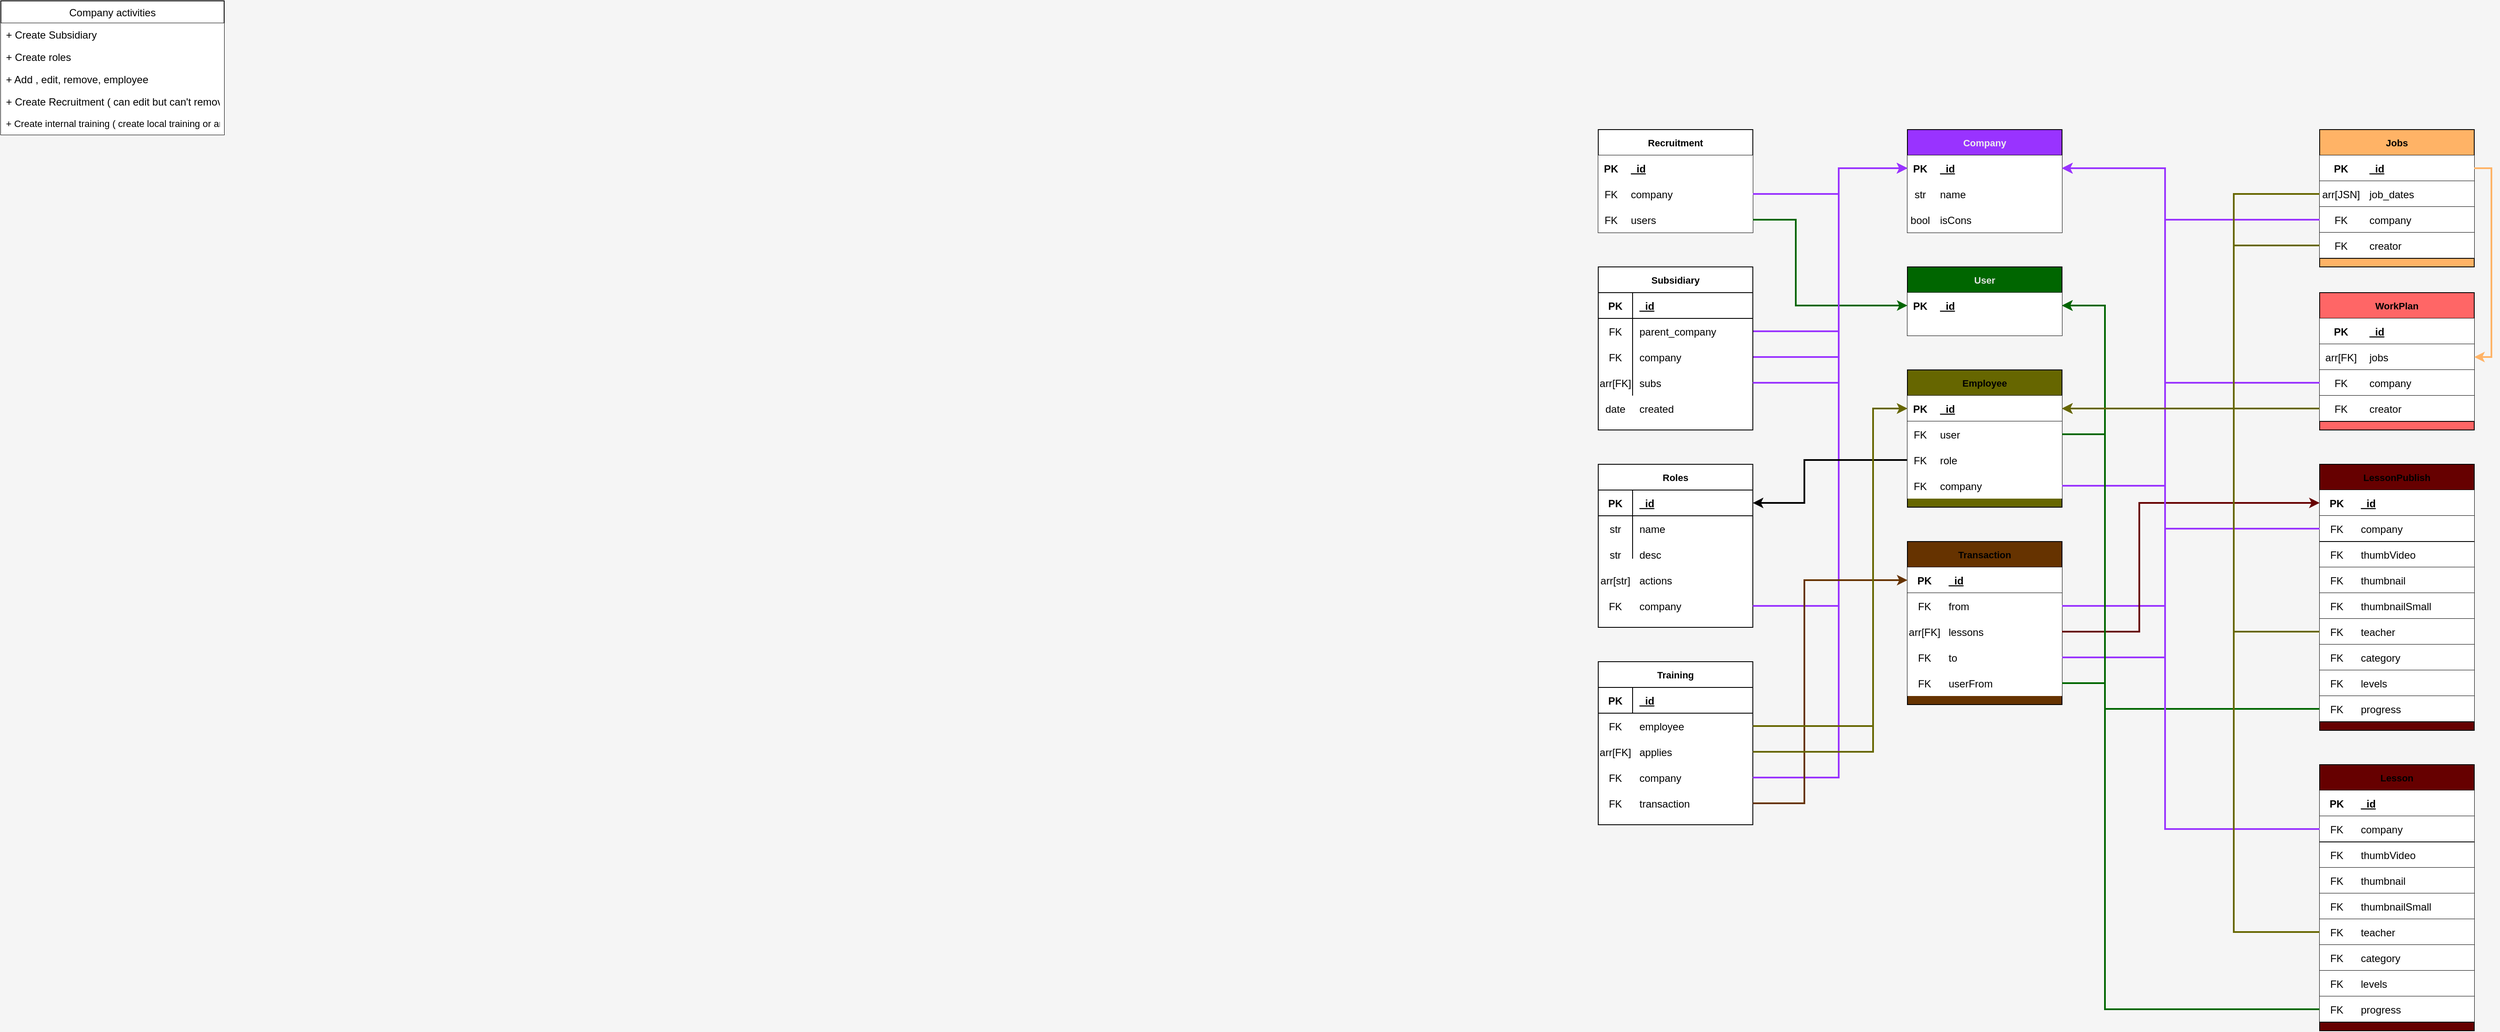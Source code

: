 <mxfile version="13.6.2" type="device" pages="2"><diagram id="2SiBrVE_On1PBGq_nMNd" name="Page-2"><mxGraphModel dx="1742" dy="966" grid="1" gridSize="10" guides="1" tooltips="1" connect="1" arrows="1" fold="1" page="1" pageScale="1" pageWidth="4681" pageHeight="3300" background="#f5f5f5" math="0" shadow="0"><root><mxCell id="ZbRnrEdAzji7Ieyd-B8h-0"/><mxCell id="ZbRnrEdAzji7Ieyd-B8h-1" parent="ZbRnrEdAzji7Ieyd-B8h-0"/><mxCell id="kX0zRxZXncaPYEg0aImM-0" value="Company activities" style="swimlane;fontStyle=0;childLayout=stackLayout;horizontal=1;startSize=26;horizontalStack=0;resizeParent=1;resizeParentMax=0;resizeLast=0;collapsible=1;marginBottom=0;" parent="ZbRnrEdAzji7Ieyd-B8h-1" vertex="1"><mxGeometry x="30" y="30" width="260" height="156" as="geometry"/></mxCell><mxCell id="kX0zRxZXncaPYEg0aImM-1" value="+ Create Subsidiary" style="text;strokeColor=none;align=left;verticalAlign=top;spacingLeft=4;spacingRight=4;overflow=hidden;rotatable=0;points=[[0,0.5],[1,0.5]];portConstraint=eastwest;fillColor=#ffffff;" parent="kX0zRxZXncaPYEg0aImM-0" vertex="1"><mxGeometry y="26" width="260" height="26" as="geometry"/></mxCell><mxCell id="kX0zRxZXncaPYEg0aImM-2" value="+ Create roles" style="text;strokeColor=none;align=left;verticalAlign=top;spacingLeft=4;spacingRight=4;overflow=hidden;rotatable=0;points=[[0,0.5],[1,0.5]];portConstraint=eastwest;fillColor=#ffffff;" parent="kX0zRxZXncaPYEg0aImM-0" vertex="1"><mxGeometry y="52" width="260" height="26" as="geometry"/></mxCell><mxCell id="kX0zRxZXncaPYEg0aImM-3" value="+ Add , edit, remove, employee" style="text;strokeColor=none;align=left;verticalAlign=top;spacingLeft=4;spacingRight=4;overflow=hidden;rotatable=0;points=[[0,0.5],[1,0.5]];portConstraint=eastwest;fillColor=#ffffff;" parent="kX0zRxZXncaPYEg0aImM-0" vertex="1"><mxGeometry y="78" width="260" height="26" as="geometry"/></mxCell><mxCell id="kX0zRxZXncaPYEg0aImM-4" value="+ Create Recruitment ( can edit but can't remove or delete )" style="text;strokeColor=none;align=left;verticalAlign=top;spacingLeft=4;spacingRight=4;overflow=hidden;rotatable=0;points=[[0,0.5],[1,0.5]];portConstraint=eastwest;fillColor=#ffffff;" parent="kX0zRxZXncaPYEg0aImM-0" vertex="1"><mxGeometry y="104" width="260" height="26" as="geometry"/></mxCell><mxCell id="kX0zRxZXncaPYEg0aImM-5" value="+ Create internal training ( create local training or announce course of consulting companies )" style="text;strokeColor=none;align=left;verticalAlign=top;spacingLeft=4;spacingRight=4;overflow=hidden;rotatable=0;points=[[0,0.5],[1,0.5]];portConstraint=eastwest;fontSize=11;fillColor=#ffffff;" parent="kX0zRxZXncaPYEg0aImM-0" vertex="1"><mxGeometry y="130" width="260" height="26" as="geometry"/></mxCell><mxCell id="gaCVHcYPXxus0BbUOiwt-36" value="" style="shape=partialRectangle;connectable=0;fillColor=none;top=0;left=0;bottom=0;right=0;editable=1;overflow=hidden;" parent="ZbRnrEdAzji7Ieyd-B8h-1" vertex="1"><mxGeometry x="1020" y="120" width="30" height="30" as="geometry"/></mxCell><mxCell id="gaCVHcYPXxus0BbUOiwt-61" style="edgeStyle=orthogonalEdgeStyle;rounded=0;orthogonalLoop=1;jettySize=auto;html=1;entryX=0;entryY=0.5;entryDx=0;entryDy=0;startSize=26;fontSize=11;strokeColor=#9933FF;strokeWidth=2;" parent="ZbRnrEdAzji7Ieyd-B8h-1" source="gaCVHcYPXxus0BbUOiwt-46" target="gaCVHcYPXxus0BbUOiwt-57" edge="1"><mxGeometry relative="1" as="geometry"><Array as="points"><mxPoint x="2170" y="415"/><mxPoint x="2170" y="225"/></Array></mxGeometry></mxCell><mxCell id="gaCVHcYPXxus0BbUOiwt-62" style="edgeStyle=orthogonalEdgeStyle;rounded=0;orthogonalLoop=1;jettySize=auto;html=1;startSize=26;fontSize=11;entryX=0;entryY=0.5;entryDx=0;entryDy=0;strokeColor=#9933FF;strokeWidth=2;" parent="ZbRnrEdAzji7Ieyd-B8h-1" source="gaCVHcYPXxus0BbUOiwt-49" target="gaCVHcYPXxus0BbUOiwt-57" edge="1"><mxGeometry relative="1" as="geometry"><mxPoint x="2110" y="410.0" as="targetPoint"/><Array as="points"><mxPoint x="2170" y="445"/><mxPoint x="2170" y="225"/></Array></mxGeometry></mxCell><mxCell id="gaCVHcYPXxus0BbUOiwt-87" value="" style="group;fillColor=#ffffff;" parent="ZbRnrEdAzji7Ieyd-B8h-1" vertex="1" connectable="0"><mxGeometry x="1890" y="570" width="180" height="190" as="geometry"/></mxCell><mxCell id="gaCVHcYPXxus0BbUOiwt-64" value="Roles" style="shape=table;startSize=30;container=1;collapsible=1;childLayout=tableLayout;fixedRows=1;rowLines=0;fontStyle=1;align=center;resizeLast=1;fillColor=none;fontSize=11;" parent="gaCVHcYPXxus0BbUOiwt-87" vertex="1"><mxGeometry width="180" height="190" as="geometry"/></mxCell><mxCell id="gaCVHcYPXxus0BbUOiwt-65" value="" style="shape=partialRectangle;collapsible=0;dropTarget=0;pointerEvents=0;fillColor=none;top=0;left=0;bottom=1;right=0;points=[[0,0.5],[1,0.5]];portConstraint=eastwest;" parent="gaCVHcYPXxus0BbUOiwt-64" vertex="1"><mxGeometry y="30" width="180" height="30" as="geometry"/></mxCell><mxCell id="gaCVHcYPXxus0BbUOiwt-66" value="PK" style="shape=partialRectangle;connectable=0;fillColor=none;top=0;left=0;bottom=0;right=0;fontStyle=1;overflow=hidden;" parent="gaCVHcYPXxus0BbUOiwt-65" vertex="1"><mxGeometry width="40.0" height="30" as="geometry"/></mxCell><mxCell id="gaCVHcYPXxus0BbUOiwt-67" value="_id" style="shape=partialRectangle;connectable=0;fillColor=none;top=0;left=0;bottom=0;right=0;align=left;spacingLeft=6;fontStyle=5;overflow=hidden;" parent="gaCVHcYPXxus0BbUOiwt-65" vertex="1"><mxGeometry x="40.0" width="140.0" height="30" as="geometry"/></mxCell><mxCell id="gaCVHcYPXxus0BbUOiwt-68" value="" style="shape=partialRectangle;collapsible=0;dropTarget=0;pointerEvents=0;fillColor=none;top=0;left=0;bottom=0;right=0;points=[[0,0.5],[1,0.5]];portConstraint=eastwest;" parent="gaCVHcYPXxus0BbUOiwt-64" vertex="1"><mxGeometry y="60" width="180" height="30" as="geometry"/></mxCell><mxCell id="gaCVHcYPXxus0BbUOiwt-69" value="str" style="shape=partialRectangle;connectable=0;fillColor=none;top=0;left=0;bottom=0;right=0;editable=1;overflow=hidden;" parent="gaCVHcYPXxus0BbUOiwt-68" vertex="1"><mxGeometry width="40.0" height="30" as="geometry"/></mxCell><mxCell id="gaCVHcYPXxus0BbUOiwt-70" value="name" style="shape=partialRectangle;connectable=0;fillColor=none;top=0;left=0;bottom=0;right=0;align=left;spacingLeft=6;overflow=hidden;" parent="gaCVHcYPXxus0BbUOiwt-68" vertex="1"><mxGeometry x="40.0" width="140.0" height="30" as="geometry"/></mxCell><mxCell id="gaCVHcYPXxus0BbUOiwt-71" value="" style="shape=partialRectangle;collapsible=0;dropTarget=0;pointerEvents=0;fillColor=none;top=0;left=0;bottom=0;right=0;points=[[0,0.5],[1,0.5]];portConstraint=eastwest;" parent="gaCVHcYPXxus0BbUOiwt-64" vertex="1"><mxGeometry y="90" width="180" height="20" as="geometry"/></mxCell><mxCell id="gaCVHcYPXxus0BbUOiwt-72" value="" style="shape=partialRectangle;connectable=0;fillColor=none;top=0;left=0;bottom=0;right=0;editable=1;overflow=hidden;" parent="gaCVHcYPXxus0BbUOiwt-71" vertex="1"><mxGeometry width="40.0" height="20" as="geometry"/></mxCell><mxCell id="gaCVHcYPXxus0BbUOiwt-73" value="" style="shape=partialRectangle;connectable=0;fillColor=none;top=0;left=0;bottom=0;right=0;align=left;spacingLeft=6;overflow=hidden;" parent="gaCVHcYPXxus0BbUOiwt-71" vertex="1"><mxGeometry x="40.0" width="140.0" height="20" as="geometry"/></mxCell><mxCell id="gaCVHcYPXxus0BbUOiwt-74" value="" style="shape=partialRectangle;collapsible=0;dropTarget=0;pointerEvents=0;fillColor=none;top=0;left=0;bottom=0;right=0;points=[[0,0.5],[1,0.5]];portConstraint=eastwest;" parent="gaCVHcYPXxus0BbUOiwt-87" vertex="1"><mxGeometry y="90" width="180" height="30" as="geometry"/></mxCell><mxCell id="gaCVHcYPXxus0BbUOiwt-75" value="str" style="shape=partialRectangle;connectable=0;fillColor=none;top=0;left=0;bottom=0;right=0;editable=1;overflow=hidden;" parent="gaCVHcYPXxus0BbUOiwt-74" vertex="1"><mxGeometry width="40" height="30" as="geometry"/></mxCell><mxCell id="gaCVHcYPXxus0BbUOiwt-76" value="desc" style="shape=partialRectangle;connectable=0;fillColor=none;top=0;left=0;bottom=0;right=0;align=left;spacingLeft=6;overflow=hidden;" parent="gaCVHcYPXxus0BbUOiwt-74" vertex="1"><mxGeometry x="40" width="140" height="30" as="geometry"/></mxCell><mxCell id="gaCVHcYPXxus0BbUOiwt-77" value="" style="shape=partialRectangle;collapsible=0;dropTarget=0;pointerEvents=0;fillColor=none;top=0;left=0;bottom=0;right=0;points=[[0,0.5],[1,0.5]];portConstraint=eastwest;" parent="gaCVHcYPXxus0BbUOiwt-87" vertex="1"><mxGeometry y="120" width="180" height="30" as="geometry"/></mxCell><mxCell id="gaCVHcYPXxus0BbUOiwt-78" value="arr[str]" style="shape=partialRectangle;connectable=0;fillColor=none;top=0;left=0;bottom=0;right=0;editable=1;overflow=hidden;" parent="gaCVHcYPXxus0BbUOiwt-77" vertex="1"><mxGeometry width="40" height="30" as="geometry"/></mxCell><mxCell id="gaCVHcYPXxus0BbUOiwt-79" value="actions" style="shape=partialRectangle;connectable=0;fillColor=none;top=0;left=0;bottom=0;right=0;align=left;spacingLeft=6;overflow=hidden;" parent="gaCVHcYPXxus0BbUOiwt-77" vertex="1"><mxGeometry x="40" width="140" height="30" as="geometry"/></mxCell><mxCell id="gaCVHcYPXxus0BbUOiwt-80" value="" style="shape=partialRectangle;collapsible=0;dropTarget=0;pointerEvents=0;fillColor=none;top=0;left=0;bottom=0;right=0;points=[[0,0.5],[1,0.5]];portConstraint=eastwest;" parent="gaCVHcYPXxus0BbUOiwt-87" vertex="1"><mxGeometry y="150" width="180" height="30" as="geometry"/></mxCell><mxCell id="gaCVHcYPXxus0BbUOiwt-81" value="FK" style="shape=partialRectangle;connectable=0;fillColor=none;top=0;left=0;bottom=0;right=0;editable=1;overflow=hidden;" parent="gaCVHcYPXxus0BbUOiwt-80" vertex="1"><mxGeometry width="40" height="30" as="geometry"/></mxCell><mxCell id="gaCVHcYPXxus0BbUOiwt-82" value="company" style="shape=partialRectangle;connectable=0;fillColor=none;top=0;left=0;bottom=0;right=0;align=left;spacingLeft=6;overflow=hidden;" parent="gaCVHcYPXxus0BbUOiwt-80" vertex="1"><mxGeometry x="40" width="140" height="30" as="geometry"/></mxCell><mxCell id="gaCVHcYPXxus0BbUOiwt-88" value="" style="group;fillColor=#FFFFFF;" parent="ZbRnrEdAzji7Ieyd-B8h-1" vertex="1" connectable="0"><mxGeometry x="1890" y="340" width="180" height="190" as="geometry"/></mxCell><mxCell id="gaCVHcYPXxus0BbUOiwt-42" value="Subsidiary" style="shape=table;startSize=30;container=1;collapsible=1;childLayout=tableLayout;fixedRows=1;rowLines=0;fontStyle=1;align=center;resizeLast=1;fillColor=none;fontSize=11;" parent="gaCVHcYPXxus0BbUOiwt-88" vertex="1"><mxGeometry width="180" height="190" as="geometry"/></mxCell><mxCell id="gaCVHcYPXxus0BbUOiwt-43" value="" style="shape=partialRectangle;collapsible=0;dropTarget=0;pointerEvents=0;fillColor=none;top=0;left=0;bottom=1;right=0;points=[[0,0.5],[1,0.5]];portConstraint=eastwest;" parent="gaCVHcYPXxus0BbUOiwt-42" vertex="1"><mxGeometry y="30" width="180" height="30" as="geometry"/></mxCell><mxCell id="gaCVHcYPXxus0BbUOiwt-44" value="PK" style="shape=partialRectangle;connectable=0;fillColor=none;top=0;left=0;bottom=0;right=0;fontStyle=1;overflow=hidden;" parent="gaCVHcYPXxus0BbUOiwt-43" vertex="1"><mxGeometry width="40.0" height="30" as="geometry"/></mxCell><mxCell id="gaCVHcYPXxus0BbUOiwt-45" value="_id" style="shape=partialRectangle;connectable=0;fillColor=none;top=0;left=0;bottom=0;right=0;align=left;spacingLeft=6;fontStyle=5;overflow=hidden;" parent="gaCVHcYPXxus0BbUOiwt-43" vertex="1"><mxGeometry x="40.0" width="140.0" height="30" as="geometry"/></mxCell><mxCell id="gaCVHcYPXxus0BbUOiwt-46" value="" style="shape=partialRectangle;collapsible=0;dropTarget=0;pointerEvents=0;fillColor=none;top=0;left=0;bottom=0;right=0;points=[[0,0.5],[1,0.5]];portConstraint=eastwest;" parent="gaCVHcYPXxus0BbUOiwt-42" vertex="1"><mxGeometry y="60" width="180" height="30" as="geometry"/></mxCell><mxCell id="gaCVHcYPXxus0BbUOiwt-47" value="FK" style="shape=partialRectangle;connectable=0;fillColor=none;top=0;left=0;bottom=0;right=0;editable=1;overflow=hidden;" parent="gaCVHcYPXxus0BbUOiwt-46" vertex="1"><mxGeometry width="40.0" height="30" as="geometry"/></mxCell><mxCell id="gaCVHcYPXxus0BbUOiwt-48" value="parent_company" style="shape=partialRectangle;connectable=0;fillColor=none;top=0;left=0;bottom=0;right=0;align=left;spacingLeft=6;overflow=hidden;" parent="gaCVHcYPXxus0BbUOiwt-46" vertex="1"><mxGeometry x="40.0" width="140.0" height="30" as="geometry"/></mxCell><mxCell id="gaCVHcYPXxus0BbUOiwt-49" value="" style="shape=partialRectangle;collapsible=0;dropTarget=0;pointerEvents=0;fillColor=none;top=0;left=0;bottom=0;right=0;points=[[0,0.5],[1,0.5]];portConstraint=eastwest;" parent="gaCVHcYPXxus0BbUOiwt-42" vertex="1"><mxGeometry y="90" width="180" height="30" as="geometry"/></mxCell><mxCell id="gaCVHcYPXxus0BbUOiwt-50" value="FK" style="shape=partialRectangle;connectable=0;fillColor=none;top=0;left=0;bottom=0;right=0;editable=1;overflow=hidden;" parent="gaCVHcYPXxus0BbUOiwt-49" vertex="1"><mxGeometry width="40.0" height="30" as="geometry"/></mxCell><mxCell id="gaCVHcYPXxus0BbUOiwt-51" value="company" style="shape=partialRectangle;connectable=0;fillColor=none;top=0;left=0;bottom=0;right=0;align=left;spacingLeft=6;overflow=hidden;" parent="gaCVHcYPXxus0BbUOiwt-49" vertex="1"><mxGeometry x="40.0" width="140.0" height="30" as="geometry"/></mxCell><mxCell id="gaCVHcYPXxus0BbUOiwt-52" value="" style="shape=partialRectangle;collapsible=0;dropTarget=0;pointerEvents=0;fillColor=none;top=0;left=0;bottom=0;right=0;points=[[0,0.5],[1,0.5]];portConstraint=eastwest;" parent="gaCVHcYPXxus0BbUOiwt-42" vertex="1"><mxGeometry y="120" width="180" height="30" as="geometry"/></mxCell><mxCell id="gaCVHcYPXxus0BbUOiwt-53" value="arr[FK]" style="shape=partialRectangle;connectable=0;fillColor=none;top=0;left=0;bottom=0;right=0;editable=1;overflow=hidden;" parent="gaCVHcYPXxus0BbUOiwt-52" vertex="1"><mxGeometry width="40.0" height="30" as="geometry"/></mxCell><mxCell id="gaCVHcYPXxus0BbUOiwt-54" value="subs" style="shape=partialRectangle;connectable=0;fillColor=none;top=0;left=0;bottom=0;right=0;align=left;spacingLeft=6;overflow=hidden;" parent="gaCVHcYPXxus0BbUOiwt-52" vertex="1"><mxGeometry x="40.0" width="140.0" height="30" as="geometry"/></mxCell><mxCell id="gaCVHcYPXxus0BbUOiwt-83" value="" style="shape=partialRectangle;collapsible=0;dropTarget=0;pointerEvents=0;fillColor=none;top=0;left=0;bottom=0;right=0;points=[[0,0.5],[1,0.5]];portConstraint=eastwest;" parent="gaCVHcYPXxus0BbUOiwt-88" vertex="1"><mxGeometry y="150" width="180" height="30" as="geometry"/></mxCell><mxCell id="gaCVHcYPXxus0BbUOiwt-84" value="date" style="shape=partialRectangle;connectable=0;fillColor=none;top=0;left=0;bottom=0;right=0;editable=1;overflow=hidden;" parent="gaCVHcYPXxus0BbUOiwt-83" vertex="1"><mxGeometry width="40" height="30" as="geometry"/></mxCell><mxCell id="gaCVHcYPXxus0BbUOiwt-85" value="created" style="shape=partialRectangle;connectable=0;fillColor=none;top=0;left=0;bottom=0;right=0;align=left;spacingLeft=6;overflow=hidden;" parent="gaCVHcYPXxus0BbUOiwt-83" vertex="1"><mxGeometry x="40" width="140" height="30" as="geometry"/></mxCell><mxCell id="QfxaQX1wg8Qe_REm6Fdl-0" value="" style="group;fillColor=#666600;fontColor=#E0E0E0;" parent="ZbRnrEdAzji7Ieyd-B8h-1" vertex="1" connectable="0"><mxGeometry x="2250" y="460" width="180" height="160" as="geometry"/></mxCell><mxCell id="gaCVHcYPXxus0BbUOiwt-89" value="Employee" style="shape=table;startSize=30;container=1;collapsible=1;childLayout=tableLayout;fixedRows=1;rowLines=0;fontStyle=1;align=center;resizeLast=1;fillColor=none;fontSize=11;" parent="QfxaQX1wg8Qe_REm6Fdl-0" vertex="1"><mxGeometry width="180" height="160" as="geometry"/></mxCell><mxCell id="D8JoMEwRP09OAx0uRHyw-18" value="" style="shape=partialRectangle;collapsible=0;dropTarget=0;pointerEvents=0;top=0;left=0;bottom=1;right=0;points=[[0,0.5],[1,0.5]];portConstraint=eastwest;" vertex="1" parent="gaCVHcYPXxus0BbUOiwt-89"><mxGeometry y="30" width="180" height="30" as="geometry"/></mxCell><mxCell id="D8JoMEwRP09OAx0uRHyw-19" value="PK" style="shape=partialRectangle;connectable=0;fillColor=none;top=0;left=0;bottom=0;right=0;fontStyle=1;overflow=hidden;" vertex="1" parent="D8JoMEwRP09OAx0uRHyw-18"><mxGeometry width="30" height="30" as="geometry"/></mxCell><mxCell id="D8JoMEwRP09OAx0uRHyw-20" value="_id" style="shape=partialRectangle;connectable=0;fillColor=none;top=0;left=0;bottom=0;right=0;align=left;spacingLeft=6;fontStyle=5;overflow=hidden;" vertex="1" parent="D8JoMEwRP09OAx0uRHyw-18"><mxGeometry x="30" width="150" height="30" as="geometry"/></mxCell><mxCell id="gaCVHcYPXxus0BbUOiwt-90" value="" style="shape=partialRectangle;collapsible=0;dropTarget=0;pointerEvents=0;top=0;left=0;bottom=1;right=0;points=[[0,0.5],[1,0.5]];portConstraint=eastwest;" parent="gaCVHcYPXxus0BbUOiwt-89" vertex="1"><mxGeometry y="60" width="180" height="30" as="geometry"/></mxCell><mxCell id="gaCVHcYPXxus0BbUOiwt-91" value="PK" style="shape=partialRectangle;connectable=0;fillColor=none;top=0;left=0;bottom=0;right=0;fontStyle=1;overflow=hidden;" parent="gaCVHcYPXxus0BbUOiwt-90" vertex="1"><mxGeometry width="30" height="30" as="geometry"/></mxCell><mxCell id="gaCVHcYPXxus0BbUOiwt-92" value="_id" style="shape=partialRectangle;connectable=0;fillColor=none;top=0;left=0;bottom=0;right=0;align=left;spacingLeft=6;fontStyle=5;overflow=hidden;" parent="gaCVHcYPXxus0BbUOiwt-90" vertex="1"><mxGeometry x="30" width="150" height="30" as="geometry"/></mxCell><mxCell id="gaCVHcYPXxus0BbUOiwt-96" value="" style="shape=partialRectangle;collapsible=0;dropTarget=0;pointerEvents=0;fillColor=none;top=0;left=0;bottom=0;right=0;points=[[0,0.5],[1,0.5]];portConstraint=eastwest;" parent="gaCVHcYPXxus0BbUOiwt-89" vertex="1"><mxGeometry y="90" width="180" height="20" as="geometry"/></mxCell><mxCell id="gaCVHcYPXxus0BbUOiwt-97" value="" style="shape=partialRectangle;connectable=0;fillColor=none;top=0;left=0;bottom=0;right=0;editable=1;overflow=hidden;" parent="gaCVHcYPXxus0BbUOiwt-96" vertex="1"><mxGeometry width="30" height="20" as="geometry"/></mxCell><mxCell id="gaCVHcYPXxus0BbUOiwt-98" value="" style="shape=partialRectangle;connectable=0;fillColor=none;top=0;left=0;bottom=0;right=0;align=left;spacingLeft=6;overflow=hidden;" parent="gaCVHcYPXxus0BbUOiwt-96" vertex="1"><mxGeometry x="30" width="150" height="20" as="geometry"/></mxCell><mxCell id="gaCVHcYPXxus0BbUOiwt-115" value="" style="shape=partialRectangle;collapsible=0;dropTarget=0;pointerEvents=0;top=0;left=0;bottom=0;right=0;points=[[0,0.5],[1,0.5]];portConstraint=eastwest;" parent="QfxaQX1wg8Qe_REm6Fdl-0" vertex="1"><mxGeometry y="60" width="180" height="30" as="geometry"/></mxCell><mxCell id="gaCVHcYPXxus0BbUOiwt-116" value="FK" style="shape=partialRectangle;connectable=0;fillColor=none;top=0;left=0;bottom=0;right=0;editable=1;overflow=hidden;" parent="gaCVHcYPXxus0BbUOiwt-115" vertex="1"><mxGeometry width="30" height="30" as="geometry"/></mxCell><mxCell id="gaCVHcYPXxus0BbUOiwt-117" value="user" style="shape=partialRectangle;connectable=0;fillColor=none;top=0;left=0;bottom=0;right=0;align=left;spacingLeft=6;overflow=hidden;" parent="gaCVHcYPXxus0BbUOiwt-115" vertex="1"><mxGeometry x="30" width="150" height="30" as="geometry"/></mxCell><mxCell id="QfxaQX1wg8Qe_REm6Fdl-5" value="" style="shape=partialRectangle;collapsible=0;dropTarget=0;pointerEvents=0;top=0;left=0;bottom=0;right=0;points=[[0,0.5],[1,0.5]];portConstraint=eastwest;" parent="QfxaQX1wg8Qe_REm6Fdl-0" vertex="1"><mxGeometry y="90" width="180" height="30" as="geometry"/></mxCell><mxCell id="QfxaQX1wg8Qe_REm6Fdl-6" value="FK" style="shape=partialRectangle;connectable=0;fillColor=none;top=0;left=0;bottom=0;right=0;editable=1;overflow=hidden;" parent="QfxaQX1wg8Qe_REm6Fdl-5" vertex="1"><mxGeometry width="30" height="30" as="geometry"/></mxCell><mxCell id="QfxaQX1wg8Qe_REm6Fdl-7" value="role" style="shape=partialRectangle;connectable=0;fillColor=none;top=0;left=0;bottom=0;right=0;align=left;spacingLeft=6;overflow=hidden;" parent="QfxaQX1wg8Qe_REm6Fdl-5" vertex="1"><mxGeometry x="30" width="150" height="30" as="geometry"/></mxCell><mxCell id="xNJBQq9bHk5VCTfiSN7g-5" value="" style="shape=partialRectangle;collapsible=0;dropTarget=0;pointerEvents=0;top=0;left=0;bottom=0;right=0;points=[[0,0.5],[1,0.5]];portConstraint=eastwest;" parent="QfxaQX1wg8Qe_REm6Fdl-0" vertex="1"><mxGeometry y="120" width="180" height="30" as="geometry"/></mxCell><mxCell id="xNJBQq9bHk5VCTfiSN7g-6" value="FK" style="shape=partialRectangle;connectable=0;fillColor=none;top=0;left=0;bottom=0;right=0;editable=1;overflow=hidden;" parent="xNJBQq9bHk5VCTfiSN7g-5" vertex="1"><mxGeometry width="30" height="30" as="geometry"/></mxCell><mxCell id="xNJBQq9bHk5VCTfiSN7g-7" value="company" style="shape=partialRectangle;connectable=0;fillColor=none;top=0;left=0;bottom=0;right=0;align=left;spacingLeft=6;overflow=hidden;" parent="xNJBQq9bHk5VCTfiSN7g-5" vertex="1"><mxGeometry x="30" width="150" height="30" as="geometry"/></mxCell><mxCell id="QfxaQX1wg8Qe_REm6Fdl-2" style="edgeStyle=orthogonalEdgeStyle;rounded=0;orthogonalLoop=1;jettySize=auto;html=1;exitX=1;exitY=0.5;exitDx=0;exitDy=0;entryX=0;entryY=0.5;entryDx=0;entryDy=0;startSize=26;fontSize=11;strokeColor=#9933FF;strokeWidth=2;" parent="ZbRnrEdAzji7Ieyd-B8h-1" source="gaCVHcYPXxus0BbUOiwt-80" target="gaCVHcYPXxus0BbUOiwt-57" edge="1"><mxGeometry relative="1" as="geometry"><Array as="points"><mxPoint x="2170" y="735"/><mxPoint x="2170" y="225"/></Array></mxGeometry></mxCell><mxCell id="QfxaQX1wg8Qe_REm6Fdl-9" value="" style="group;fillColor=#ffffff;" parent="ZbRnrEdAzji7Ieyd-B8h-1" vertex="1" connectable="0"><mxGeometry x="1890" y="800" width="180" height="190" as="geometry"/></mxCell><mxCell id="QfxaQX1wg8Qe_REm6Fdl-10" value="Training" style="shape=table;startSize=30;container=1;collapsible=1;childLayout=tableLayout;fixedRows=1;rowLines=0;fontStyle=1;align=center;resizeLast=1;fillColor=none;fontSize=11;" parent="QfxaQX1wg8Qe_REm6Fdl-9" vertex="1"><mxGeometry width="180" height="190" as="geometry"/></mxCell><mxCell id="QfxaQX1wg8Qe_REm6Fdl-11" value="" style="shape=partialRectangle;collapsible=0;dropTarget=0;pointerEvents=0;fillColor=none;top=0;left=0;bottom=1;right=0;points=[[0,0.5],[1,0.5]];portConstraint=eastwest;" parent="QfxaQX1wg8Qe_REm6Fdl-10" vertex="1"><mxGeometry y="30" width="180" height="30" as="geometry"/></mxCell><mxCell id="QfxaQX1wg8Qe_REm6Fdl-12" value="PK" style="shape=partialRectangle;connectable=0;fillColor=none;top=0;left=0;bottom=0;right=0;fontStyle=1;overflow=hidden;" parent="QfxaQX1wg8Qe_REm6Fdl-11" vertex="1"><mxGeometry width="40.0" height="30" as="geometry"/></mxCell><mxCell id="QfxaQX1wg8Qe_REm6Fdl-13" value="_id" style="shape=partialRectangle;connectable=0;fillColor=none;top=0;left=0;bottom=0;right=0;align=left;spacingLeft=6;fontStyle=5;overflow=hidden;" parent="QfxaQX1wg8Qe_REm6Fdl-11" vertex="1"><mxGeometry x="40.0" width="140.0" height="30" as="geometry"/></mxCell><mxCell id="xNJBQq9bHk5VCTfiSN7g-2" value="arr[FK]" style="shape=partialRectangle;connectable=0;fillColor=none;top=0;left=0;bottom=0;right=0;editable=1;overflow=hidden;" parent="QfxaQX1wg8Qe_REm6Fdl-9" vertex="1"><mxGeometry y="90" width="40" height="30" as="geometry"/></mxCell><mxCell id="QfxaQX1wg8Qe_REm6Fdl-20" value="" style="shape=partialRectangle;collapsible=0;dropTarget=0;pointerEvents=0;fillColor=none;top=0;left=0;bottom=0;right=0;points=[[0,0.5],[1,0.5]];portConstraint=eastwest;" parent="QfxaQX1wg8Qe_REm6Fdl-9" vertex="1"><mxGeometry y="60" width="180" height="30" as="geometry"/></mxCell><mxCell id="QfxaQX1wg8Qe_REm6Fdl-21" value="FK" style="shape=partialRectangle;connectable=0;fillColor=none;top=0;left=0;bottom=0;right=0;editable=1;overflow=hidden;" parent="QfxaQX1wg8Qe_REm6Fdl-20" vertex="1"><mxGeometry width="40" height="30" as="geometry"/></mxCell><mxCell id="QfxaQX1wg8Qe_REm6Fdl-22" value="employee" style="shape=partialRectangle;connectable=0;fillColor=none;top=0;left=0;bottom=0;right=0;align=left;spacingLeft=6;overflow=hidden;" parent="QfxaQX1wg8Qe_REm6Fdl-20" vertex="1"><mxGeometry x="40" width="140" height="30" as="geometry"/></mxCell><mxCell id="xNJBQq9bHk5VCTfiSN7g-1" value="" style="shape=partialRectangle;collapsible=0;dropTarget=0;pointerEvents=0;fillColor=none;top=0;left=0;bottom=0;right=0;points=[[0,0.5],[1,0.5]];portConstraint=eastwest;" parent="QfxaQX1wg8Qe_REm6Fdl-9" vertex="1"><mxGeometry y="90" width="180" height="30" as="geometry"/></mxCell><mxCell id="xNJBQq9bHk5VCTfiSN7g-3" value="applies" style="shape=partialRectangle;connectable=0;fillColor=none;top=0;left=0;bottom=0;right=0;align=left;spacingLeft=6;overflow=hidden;" parent="xNJBQq9bHk5VCTfiSN7g-1" vertex="1"><mxGeometry x="40" width="140" height="30" as="geometry"/></mxCell><mxCell id="xNJBQq9bHk5VCTfiSN7g-9" value="" style="shape=partialRectangle;collapsible=0;dropTarget=0;pointerEvents=0;fillColor=none;top=0;left=0;bottom=0;right=0;points=[[0,0.5],[1,0.5]];portConstraint=eastwest;" parent="QfxaQX1wg8Qe_REm6Fdl-9" vertex="1"><mxGeometry y="120" width="180" height="30" as="geometry"/></mxCell><mxCell id="xNJBQq9bHk5VCTfiSN7g-10" value="FK" style="shape=partialRectangle;connectable=0;fillColor=none;top=0;left=0;bottom=0;right=0;editable=1;overflow=hidden;" parent="xNJBQq9bHk5VCTfiSN7g-9" vertex="1"><mxGeometry width="40" height="30" as="geometry"/></mxCell><mxCell id="xNJBQq9bHk5VCTfiSN7g-11" value="company" style="shape=partialRectangle;connectable=0;fillColor=none;top=0;left=0;bottom=0;right=0;align=left;spacingLeft=6;overflow=hidden;" parent="xNJBQq9bHk5VCTfiSN7g-9" vertex="1"><mxGeometry x="40" width="140" height="30" as="geometry"/></mxCell><mxCell id="xNJBQq9bHk5VCTfiSN7g-12" value="" style="shape=partialRectangle;collapsible=0;dropTarget=0;pointerEvents=0;fillColor=none;top=0;left=0;bottom=0;right=0;points=[[0,0.5],[1,0.5]];portConstraint=eastwest;" parent="QfxaQX1wg8Qe_REm6Fdl-9" vertex="1"><mxGeometry y="150" width="180" height="30" as="geometry"/></mxCell><mxCell id="xNJBQq9bHk5VCTfiSN7g-13" value="FK" style="shape=partialRectangle;connectable=0;fillColor=none;top=0;left=0;bottom=0;right=0;editable=1;overflow=hidden;" parent="xNJBQq9bHk5VCTfiSN7g-12" vertex="1"><mxGeometry width="40" height="30" as="geometry"/></mxCell><mxCell id="xNJBQq9bHk5VCTfiSN7g-14" value="transaction" style="shape=partialRectangle;connectable=0;fillColor=none;top=0;left=0;bottom=0;right=0;align=left;spacingLeft=6;overflow=hidden;" parent="xNJBQq9bHk5VCTfiSN7g-12" vertex="1"><mxGeometry x="40" width="140" height="30" as="geometry"/></mxCell><mxCell id="Vg3_UOQDb6Y8_SwDBPZo-6" value="" style="group;fillColor=#663300;" parent="ZbRnrEdAzji7Ieyd-B8h-1" vertex="1" connectable="0"><mxGeometry x="2250" y="660" width="180" height="190" as="geometry"/></mxCell><mxCell id="Vg3_UOQDb6Y8_SwDBPZo-7" value="Transaction" style="shape=table;startSize=30;container=1;collapsible=1;childLayout=tableLayout;fixedRows=1;rowLines=0;fontStyle=1;align=center;resizeLast=1;fillColor=none;fontSize=11;" parent="Vg3_UOQDb6Y8_SwDBPZo-6" vertex="1"><mxGeometry width="180" height="190" as="geometry"/></mxCell><mxCell id="Vg3_UOQDb6Y8_SwDBPZo-8" value="" style="shape=partialRectangle;collapsible=0;dropTarget=0;pointerEvents=0;top=0;left=0;bottom=1;right=0;points=[[0,0.5],[1,0.5]];portConstraint=eastwest;" parent="Vg3_UOQDb6Y8_SwDBPZo-7" vertex="1"><mxGeometry y="30" width="180" height="30" as="geometry"/></mxCell><mxCell id="Vg3_UOQDb6Y8_SwDBPZo-9" value="PK" style="shape=partialRectangle;connectable=0;fillColor=none;top=0;left=0;bottom=0;right=0;fontStyle=1;overflow=hidden;" parent="Vg3_UOQDb6Y8_SwDBPZo-8" vertex="1"><mxGeometry width="40.0" height="30" as="geometry"/></mxCell><mxCell id="Vg3_UOQDb6Y8_SwDBPZo-10" value="_id" style="shape=partialRectangle;connectable=0;fillColor=none;top=0;left=0;bottom=0;right=0;align=left;spacingLeft=6;fontStyle=5;overflow=hidden;" parent="Vg3_UOQDb6Y8_SwDBPZo-8" vertex="1"><mxGeometry x="40.0" width="140.0" height="30" as="geometry"/></mxCell><mxCell id="Vg3_UOQDb6Y8_SwDBPZo-12" value="" style="shape=partialRectangle;collapsible=0;dropTarget=0;pointerEvents=0;top=0;left=0;bottom=0;right=0;points=[[0,0.5],[1,0.5]];portConstraint=eastwest;" parent="Vg3_UOQDb6Y8_SwDBPZo-6" vertex="1"><mxGeometry y="60" width="180" height="30" as="geometry"/></mxCell><mxCell id="Vg3_UOQDb6Y8_SwDBPZo-13" value="FK" style="shape=partialRectangle;connectable=0;fillColor=none;top=0;left=0;bottom=0;right=0;editable=1;overflow=hidden;" parent="Vg3_UOQDb6Y8_SwDBPZo-12" vertex="1"><mxGeometry width="40" height="30" as="geometry"/></mxCell><mxCell id="Vg3_UOQDb6Y8_SwDBPZo-14" value="from" style="shape=partialRectangle;connectable=0;fillColor=none;top=0;left=0;bottom=0;right=0;align=left;spacingLeft=6;overflow=hidden;" parent="Vg3_UOQDb6Y8_SwDBPZo-12" vertex="1"><mxGeometry x="40" width="140" height="30" as="geometry"/></mxCell><mxCell id="Vg3_UOQDb6Y8_SwDBPZo-15" value="" style="shape=partialRectangle;collapsible=0;dropTarget=0;pointerEvents=0;top=0;left=0;bottom=0;right=0;points=[[0,0.5],[1,0.5]];portConstraint=eastwest;align=left;" parent="Vg3_UOQDb6Y8_SwDBPZo-6" vertex="1"><mxGeometry y="90" width="180" height="30" as="geometry"/></mxCell><mxCell id="Vg3_UOQDb6Y8_SwDBPZo-17" value="" style="shape=partialRectangle;collapsible=0;dropTarget=0;pointerEvents=0;top=0;left=0;bottom=0;right=0;points=[[0,0.5],[1,0.5]];portConstraint=eastwest;" parent="Vg3_UOQDb6Y8_SwDBPZo-6" vertex="1"><mxGeometry y="120" width="180" height="30" as="geometry"/></mxCell><mxCell id="Vg3_UOQDb6Y8_SwDBPZo-18" value="FK" style="shape=partialRectangle;connectable=0;fillColor=none;top=0;left=0;bottom=0;right=0;editable=1;overflow=hidden;" parent="Vg3_UOQDb6Y8_SwDBPZo-17" vertex="1"><mxGeometry width="40" height="30" as="geometry"/></mxCell><mxCell id="Vg3_UOQDb6Y8_SwDBPZo-19" value="to" style="shape=partialRectangle;connectable=0;fillColor=none;top=0;left=0;bottom=0;right=0;align=left;spacingLeft=6;overflow=hidden;" parent="Vg3_UOQDb6Y8_SwDBPZo-17" vertex="1"><mxGeometry x="40" width="140" height="30" as="geometry"/></mxCell><mxCell id="Vg3_UOQDb6Y8_SwDBPZo-20" value="" style="shape=partialRectangle;collapsible=0;dropTarget=0;pointerEvents=0;top=0;left=0;bottom=0;right=0;points=[[0,0.5],[1,0.5]];portConstraint=eastwest;" parent="Vg3_UOQDb6Y8_SwDBPZo-6" vertex="1"><mxGeometry y="150" width="180" height="30" as="geometry"/></mxCell><mxCell id="Vg3_UOQDb6Y8_SwDBPZo-21" value="FK" style="shape=partialRectangle;connectable=0;fillColor=none;top=0;left=0;bottom=0;right=0;editable=1;overflow=hidden;" parent="Vg3_UOQDb6Y8_SwDBPZo-20" vertex="1"><mxGeometry width="40" height="30" as="geometry"/></mxCell><mxCell id="Vg3_UOQDb6Y8_SwDBPZo-22" value="userFrom" style="shape=partialRectangle;connectable=0;fillColor=none;top=0;left=0;bottom=0;right=0;align=left;spacingLeft=6;overflow=hidden;" parent="Vg3_UOQDb6Y8_SwDBPZo-20" vertex="1"><mxGeometry x="40" width="140" height="30" as="geometry"/></mxCell><mxCell id="aPqDFKyr1Hkm5L8fl2Fi-21" value="" style="shape=partialRectangle;collapsible=0;dropTarget=0;pointerEvents=0;top=0;left=0;bottom=0;right=0;points=[[0,0.5],[1,0.5]];portConstraint=eastwest;" parent="Vg3_UOQDb6Y8_SwDBPZo-6" vertex="1"><mxGeometry y="90" width="180" height="30" as="geometry"/></mxCell><mxCell id="aPqDFKyr1Hkm5L8fl2Fi-22" value="arr[FK]" style="shape=partialRectangle;connectable=0;fillColor=none;top=0;left=0;bottom=0;right=0;editable=1;overflow=hidden;" parent="aPqDFKyr1Hkm5L8fl2Fi-21" vertex="1"><mxGeometry width="40" height="30" as="geometry"/></mxCell><mxCell id="aPqDFKyr1Hkm5L8fl2Fi-23" value="lessons" style="shape=partialRectangle;connectable=0;fillColor=none;top=0;left=0;bottom=0;right=0;align=left;spacingLeft=6;overflow=hidden;" parent="aPqDFKyr1Hkm5L8fl2Fi-21" vertex="1"><mxGeometry x="40" width="140" height="30" as="geometry"/></mxCell><mxCell id="Vg3_UOQDb6Y8_SwDBPZo-31" style="edgeStyle=orthogonalEdgeStyle;rounded=0;orthogonalLoop=1;jettySize=auto;html=1;exitX=1;exitY=0.5;exitDx=0;exitDy=0;entryX=1;entryY=0.5;entryDx=0;entryDy=0;startSize=26;fontSize=11;fontColor=#A1A1A1;strokeColor=#9933FF;strokeWidth=2;" parent="ZbRnrEdAzji7Ieyd-B8h-1" source="Vg3_UOQDb6Y8_SwDBPZo-12" target="gaCVHcYPXxus0BbUOiwt-57" edge="1"><mxGeometry relative="1" as="geometry"><Array as="points"><mxPoint x="2550" y="735"/><mxPoint x="2550" y="225"/></Array></mxGeometry></mxCell><mxCell id="Vg3_UOQDb6Y8_SwDBPZo-32" style="edgeStyle=orthogonalEdgeStyle;rounded=0;orthogonalLoop=1;jettySize=auto;html=1;exitX=1;exitY=0.5;exitDx=0;exitDy=0;entryX=1;entryY=0.5;entryDx=0;entryDy=0;startSize=26;fontSize=11;fontColor=#A1A1A1;strokeColor=#9933FF;strokeWidth=2;" parent="ZbRnrEdAzji7Ieyd-B8h-1" source="Vg3_UOQDb6Y8_SwDBPZo-17" target="gaCVHcYPXxus0BbUOiwt-57" edge="1"><mxGeometry relative="1" as="geometry"><Array as="points"><mxPoint x="2550" y="795"/><mxPoint x="2550" y="225"/></Array></mxGeometry></mxCell><mxCell id="Vg3_UOQDb6Y8_SwDBPZo-33" style="edgeStyle=orthogonalEdgeStyle;rounded=0;orthogonalLoop=1;jettySize=auto;html=1;exitX=1;exitY=0.5;exitDx=0;exitDy=0;entryX=1;entryY=0.5;entryDx=0;entryDy=0;startSize=26;fontSize=11;fontColor=#A1A1A1;strokeColor=#9933FF;strokeWidth=2;" parent="ZbRnrEdAzji7Ieyd-B8h-1" source="xNJBQq9bHk5VCTfiSN7g-5" target="gaCVHcYPXxus0BbUOiwt-57" edge="1"><mxGeometry relative="1" as="geometry"><Array as="points"><mxPoint x="2550" y="595"/><mxPoint x="2550" y="225"/></Array></mxGeometry></mxCell><mxCell id="Vg3_UOQDb6Y8_SwDBPZo-35" style="edgeStyle=orthogonalEdgeStyle;rounded=0;orthogonalLoop=1;jettySize=auto;html=1;exitX=1;exitY=0.5;exitDx=0;exitDy=0;entryX=0;entryY=0.5;entryDx=0;entryDy=0;startSize=26;fontSize=11;fontColor=#A1A1A1;strokeColor=#9933FF;strokeWidth=2;" parent="ZbRnrEdAzji7Ieyd-B8h-1" source="xNJBQq9bHk5VCTfiSN7g-9" target="gaCVHcYPXxus0BbUOiwt-57" edge="1"><mxGeometry relative="1" as="geometry"><Array as="points"><mxPoint x="2170" y="935"/><mxPoint x="2170" y="225"/></Array></mxGeometry></mxCell><mxCell id="Vg3_UOQDb6Y8_SwDBPZo-36" style="edgeStyle=orthogonalEdgeStyle;rounded=0;orthogonalLoop=1;jettySize=auto;html=1;exitX=1;exitY=0.5;exitDx=0;exitDy=0;entryX=0;entryY=0.5;entryDx=0;entryDy=0;startSize=26;fontSize=11;fontColor=#663300;strokeColor=#663300;strokeWidth=2;" parent="ZbRnrEdAzji7Ieyd-B8h-1" source="xNJBQq9bHk5VCTfiSN7g-12" target="Vg3_UOQDb6Y8_SwDBPZo-8" edge="1"><mxGeometry relative="1" as="geometry"><Array as="points"><mxPoint x="2130" y="965"/><mxPoint x="2130" y="705"/></Array></mxGeometry></mxCell><mxCell id="Vg3_UOQDb6Y8_SwDBPZo-37" value="" style="group" parent="ZbRnrEdAzji7Ieyd-B8h-1" vertex="1" connectable="0"><mxGeometry x="2250" y="180" width="180" height="120" as="geometry"/></mxCell><mxCell id="gaCVHcYPXxus0BbUOiwt-13" value="Company" style="shape=table;startSize=30;container=1;collapsible=1;childLayout=tableLayout;fixedRows=1;rowLines=0;fontStyle=1;align=center;resizeLast=1;fontSize=11;fillColor=#9933FF;fontColor=#EDEDED;" parent="Vg3_UOQDb6Y8_SwDBPZo-37" vertex="1"><mxGeometry width="180" height="120" as="geometry"/></mxCell><mxCell id="gaCVHcYPXxus0BbUOiwt-57" value="" style="shape=partialRectangle;collapsible=0;dropTarget=0;pointerEvents=0;fillColor=none;top=0;left=0;bottom=1;right=0;points=[[0,0.5],[1,0.5]];portConstraint=eastwest;" parent="gaCVHcYPXxus0BbUOiwt-13" vertex="1"><mxGeometry y="30" width="180" height="30" as="geometry"/></mxCell><mxCell id="gaCVHcYPXxus0BbUOiwt-58" value="PK" style="shape=partialRectangle;connectable=0;top=0;left=0;bottom=0;right=0;fontStyle=1;overflow=hidden;" parent="gaCVHcYPXxus0BbUOiwt-57" vertex="1"><mxGeometry width="30" height="30" as="geometry"/></mxCell><mxCell id="gaCVHcYPXxus0BbUOiwt-59" value="_id" style="shape=partialRectangle;connectable=0;top=0;left=0;bottom=0;right=0;align=left;spacingLeft=6;fontStyle=5;overflow=hidden;" parent="gaCVHcYPXxus0BbUOiwt-57" vertex="1"><mxGeometry x="30" width="150" height="30" as="geometry"/></mxCell><mxCell id="gaCVHcYPXxus0BbUOiwt-17" value="" style="shape=partialRectangle;collapsible=0;dropTarget=0;pointerEvents=0;fillColor=none;top=0;left=0;bottom=0;right=0;points=[[0,0.5],[1,0.5]];portConstraint=eastwest;" parent="gaCVHcYPXxus0BbUOiwt-13" vertex="1"><mxGeometry y="60" width="180" height="30" as="geometry"/></mxCell><mxCell id="gaCVHcYPXxus0BbUOiwt-18" value="str" style="shape=partialRectangle;connectable=0;top=0;left=0;bottom=0;right=0;editable=1;overflow=hidden;" parent="gaCVHcYPXxus0BbUOiwt-17" vertex="1"><mxGeometry width="30" height="30" as="geometry"/></mxCell><mxCell id="gaCVHcYPXxus0BbUOiwt-19" value="name" style="shape=partialRectangle;connectable=0;top=0;left=0;bottom=0;right=0;align=left;spacingLeft=6;overflow=hidden;" parent="gaCVHcYPXxus0BbUOiwt-17" vertex="1"><mxGeometry x="30" width="150" height="30" as="geometry"/></mxCell><mxCell id="gaCVHcYPXxus0BbUOiwt-23" value="" style="shape=partialRectangle;collapsible=0;dropTarget=0;pointerEvents=0;fillColor=none;top=0;left=0;bottom=0;right=0;points=[[0,0.5],[1,0.5]];portConstraint=eastwest;" parent="gaCVHcYPXxus0BbUOiwt-13" vertex="1"><mxGeometry y="90" width="180" height="20" as="geometry"/></mxCell><mxCell id="gaCVHcYPXxus0BbUOiwt-24" value="" style="shape=partialRectangle;connectable=0;top=0;left=0;bottom=0;right=0;editable=1;overflow=hidden;" parent="gaCVHcYPXxus0BbUOiwt-23" vertex="1"><mxGeometry width="30" height="20" as="geometry"/></mxCell><mxCell id="gaCVHcYPXxus0BbUOiwt-25" value="" style="shape=partialRectangle;connectable=0;top=0;left=0;bottom=0;right=0;align=left;spacingLeft=6;overflow=hidden;" parent="gaCVHcYPXxus0BbUOiwt-23" vertex="1"><mxGeometry x="30" width="150" height="20" as="geometry"/></mxCell><mxCell id="Vg3_UOQDb6Y8_SwDBPZo-0" value="" style="shape=partialRectangle;collapsible=0;dropTarget=0;pointerEvents=0;fillColor=none;top=0;left=0;bottom=0;right=0;points=[[0,0.5],[1,0.5]];portConstraint=eastwest;" parent="Vg3_UOQDb6Y8_SwDBPZo-37" vertex="1"><mxGeometry y="90" width="180" height="30" as="geometry"/></mxCell><mxCell id="Vg3_UOQDb6Y8_SwDBPZo-1" value="bool" style="shape=partialRectangle;connectable=0;top=0;left=0;bottom=0;right=0;editable=1;overflow=hidden;" parent="Vg3_UOQDb6Y8_SwDBPZo-0" vertex="1"><mxGeometry width="30" height="30" as="geometry"/></mxCell><mxCell id="Vg3_UOQDb6Y8_SwDBPZo-2" value="isCons" style="shape=partialRectangle;connectable=0;top=0;left=0;bottom=0;right=0;align=left;spacingLeft=6;overflow=hidden;" parent="Vg3_UOQDb6Y8_SwDBPZo-0" vertex="1"><mxGeometry x="30" width="150" height="30" as="geometry"/></mxCell><mxCell id="Vg3_UOQDb6Y8_SwDBPZo-38" style="edgeStyle=orthogonalEdgeStyle;rounded=0;orthogonalLoop=1;jettySize=auto;html=1;exitX=1;exitY=0.5;exitDx=0;exitDy=0;entryX=1;entryY=0.5;entryDx=0;entryDy=0;startSize=26;fontSize=11;fontColor=#A1A1A1;strokeColor=#006600;strokeWidth=2;" parent="ZbRnrEdAzji7Ieyd-B8h-1" source="gaCVHcYPXxus0BbUOiwt-115" target="gaCVHcYPXxus0BbUOiwt-101" edge="1"><mxGeometry relative="1" as="geometry"><Array as="points"><mxPoint x="2480" y="535"/><mxPoint x="2480" y="385"/></Array></mxGeometry></mxCell><mxCell id="Vg3_UOQDb6Y8_SwDBPZo-41" style="edgeStyle=orthogonalEdgeStyle;rounded=0;orthogonalLoop=1;jettySize=auto;html=1;exitX=0;exitY=0.5;exitDx=0;exitDy=0;entryX=1;entryY=0.5;entryDx=0;entryDy=0;startSize=26;strokeColor=#000000;fontSize=11;fontColor=#A1A1A1;strokeWidth=2;" parent="ZbRnrEdAzji7Ieyd-B8h-1" source="QfxaQX1wg8Qe_REm6Fdl-5" target="gaCVHcYPXxus0BbUOiwt-65" edge="1"><mxGeometry relative="1" as="geometry"><Array as="points"><mxPoint x="2130" y="565"/><mxPoint x="2130" y="615"/></Array></mxGeometry></mxCell><mxCell id="iQGqFnpn6z0vkD_w01py-0" value="" style="group" parent="ZbRnrEdAzji7Ieyd-B8h-1" vertex="1" connectable="0"><mxGeometry x="1890" y="180" width="180" height="120" as="geometry"/></mxCell><mxCell id="iQGqFnpn6z0vkD_w01py-1" value="Recruitment" style="shape=table;startSize=30;container=1;collapsible=1;childLayout=tableLayout;fixedRows=1;rowLines=0;fontStyle=1;align=center;resizeLast=1;fontSize=11;" parent="iQGqFnpn6z0vkD_w01py-0" vertex="1"><mxGeometry width="180" height="120" as="geometry"><mxRectangle width="100" height="30" as="alternateBounds"/></mxGeometry></mxCell><mxCell id="iQGqFnpn6z0vkD_w01py-2" value="" style="shape=partialRectangle;collapsible=0;dropTarget=0;pointerEvents=0;fillColor=none;top=0;left=0;bottom=1;right=0;points=[[0,0.5],[1,0.5]];portConstraint=eastwest;" parent="iQGqFnpn6z0vkD_w01py-1" vertex="1"><mxGeometry y="30" width="180" height="30" as="geometry"/></mxCell><mxCell id="iQGqFnpn6z0vkD_w01py-3" value="PK" style="shape=partialRectangle;connectable=0;top=0;left=0;bottom=0;right=0;fontStyle=1;overflow=hidden;" parent="iQGqFnpn6z0vkD_w01py-2" vertex="1"><mxGeometry width="30" height="30" as="geometry"/></mxCell><mxCell id="iQGqFnpn6z0vkD_w01py-4" value="_id" style="shape=partialRectangle;connectable=0;top=0;left=0;bottom=0;right=0;align=left;spacingLeft=6;fontStyle=5;overflow=hidden;" parent="iQGqFnpn6z0vkD_w01py-2" vertex="1"><mxGeometry x="30" width="150" height="30" as="geometry"/></mxCell><mxCell id="iQGqFnpn6z0vkD_w01py-5" value="" style="shape=partialRectangle;collapsible=0;dropTarget=0;pointerEvents=0;fillColor=none;top=0;left=0;bottom=0;right=0;points=[[0,0.5],[1,0.5]];portConstraint=eastwest;" parent="iQGqFnpn6z0vkD_w01py-1" vertex="1"><mxGeometry y="60" width="180" height="30" as="geometry"/></mxCell><mxCell id="iQGqFnpn6z0vkD_w01py-6" value="FK" style="shape=partialRectangle;connectable=0;top=0;left=0;bottom=0;right=0;editable=1;overflow=hidden;" parent="iQGqFnpn6z0vkD_w01py-5" vertex="1"><mxGeometry width="30" height="30" as="geometry"/></mxCell><mxCell id="iQGqFnpn6z0vkD_w01py-7" value="company" style="shape=partialRectangle;connectable=0;top=0;left=0;bottom=0;right=0;align=left;spacingLeft=6;overflow=hidden;" parent="iQGqFnpn6z0vkD_w01py-5" vertex="1"><mxGeometry x="30" width="150" height="30" as="geometry"/></mxCell><mxCell id="iQGqFnpn6z0vkD_w01py-18" style="edgeStyle=orthogonalEdgeStyle;rounded=0;orthogonalLoop=1;jettySize=auto;html=1;exitX=1;exitY=0.5;exitDx=0;exitDy=0;startSize=26;fontSize=11;fontColor=#A1A1A1;strokeColor=#006600;strokeWidth=2;entryX=0;entryY=0.5;entryDx=0;entryDy=0;" parent="ZbRnrEdAzji7Ieyd-B8h-1" source="iQGqFnpn6z0vkD_w01py-14" target="gaCVHcYPXxus0BbUOiwt-101" edge="1"><mxGeometry relative="1" as="geometry"><Array as="points"><mxPoint x="2120" y="285"/><mxPoint x="2120" y="385"/></Array></mxGeometry></mxCell><mxCell id="iQGqFnpn6z0vkD_w01py-14" value="" style="shape=partialRectangle;collapsible=0;dropTarget=0;pointerEvents=0;fillColor=none;top=0;left=0;bottom=0;right=0;points=[[0,0.5],[1,0.5]];portConstraint=eastwest;" parent="ZbRnrEdAzji7Ieyd-B8h-1" vertex="1"><mxGeometry x="1890" y="270" width="180" height="30" as="geometry"/></mxCell><mxCell id="iQGqFnpn6z0vkD_w01py-15" value="FK" style="shape=partialRectangle;connectable=0;top=0;left=0;bottom=0;right=0;editable=1;overflow=hidden;" parent="iQGqFnpn6z0vkD_w01py-14" vertex="1"><mxGeometry width="30" height="30" as="geometry"/></mxCell><mxCell id="iQGqFnpn6z0vkD_w01py-16" value="users" style="shape=partialRectangle;connectable=0;top=0;left=0;bottom=0;right=0;align=left;spacingLeft=6;overflow=hidden;" parent="iQGqFnpn6z0vkD_w01py-14" vertex="1"><mxGeometry x="30" width="150" height="30" as="geometry"/></mxCell><mxCell id="iQGqFnpn6z0vkD_w01py-17" style="edgeStyle=orthogonalEdgeStyle;rounded=0;orthogonalLoop=1;jettySize=auto;html=1;exitX=1;exitY=0.5;exitDx=0;exitDy=0;entryX=0;entryY=0.5;entryDx=0;entryDy=0;startSize=26;fontSize=11;fontColor=#A1A1A1;strokeColor=#9933FF;strokeWidth=2;" parent="ZbRnrEdAzji7Ieyd-B8h-1" source="iQGqFnpn6z0vkD_w01py-5" target="gaCVHcYPXxus0BbUOiwt-57" edge="1"><mxGeometry relative="1" as="geometry"><Array as="points"><mxPoint x="2170" y="255"/><mxPoint x="2170" y="225"/></Array></mxGeometry></mxCell><mxCell id="aPqDFKyr1Hkm5L8fl2Fi-0" style="edgeStyle=orthogonalEdgeStyle;rounded=0;orthogonalLoop=1;jettySize=auto;html=1;exitX=1;exitY=0.5;exitDx=0;exitDy=0;entryX=0;entryY=0.5;entryDx=0;entryDy=0;strokeColor=#9933FF;strokeWidth=2;" parent="ZbRnrEdAzji7Ieyd-B8h-1" source="gaCVHcYPXxus0BbUOiwt-52" target="gaCVHcYPXxus0BbUOiwt-57" edge="1"><mxGeometry relative="1" as="geometry"><Array as="points"><mxPoint x="2170" y="475"/><mxPoint x="2170" y="225"/></Array></mxGeometry></mxCell><mxCell id="aPqDFKyr1Hkm5L8fl2Fi-2" style="edgeStyle=orthogonalEdgeStyle;rounded=0;orthogonalLoop=1;jettySize=auto;html=1;exitX=1;exitY=0.5;exitDx=0;exitDy=0;entryX=1;entryY=0.5;entryDx=0;entryDy=0;strokeWidth=2;fontColor=#EDEDED;strokeColor=#006600;" parent="ZbRnrEdAzji7Ieyd-B8h-1" source="Vg3_UOQDb6Y8_SwDBPZo-20" target="gaCVHcYPXxus0BbUOiwt-101" edge="1"><mxGeometry relative="1" as="geometry"><Array as="points"><mxPoint x="2480" y="825"/><mxPoint x="2480" y="385"/></Array></mxGeometry></mxCell><mxCell id="aPqDFKyr1Hkm5L8fl2Fi-3" value="" style="group;fillColor=#660000;fontColor=#E3E3E3;" parent="ZbRnrEdAzji7Ieyd-B8h-1" vertex="1" connectable="0"><mxGeometry x="2730" y="570" width="180" height="310" as="geometry"/></mxCell><mxCell id="aPqDFKyr1Hkm5L8fl2Fi-4" value="LessonPublish" style="shape=table;startSize=30;container=1;collapsible=1;childLayout=tableLayout;fixedRows=1;rowLines=0;fontStyle=1;align=center;resizeLast=1;fillColor=none;fontSize=11;" parent="aPqDFKyr1Hkm5L8fl2Fi-3" vertex="1"><mxGeometry width="180" height="310" as="geometry"/></mxCell><mxCell id="aPqDFKyr1Hkm5L8fl2Fi-5" value="" style="shape=partialRectangle;collapsible=0;dropTarget=0;pointerEvents=0;top=0;left=0;bottom=1;right=0;points=[[0,0.5],[1,0.5]];portConstraint=eastwest;" parent="aPqDFKyr1Hkm5L8fl2Fi-4" vertex="1"><mxGeometry y="30" width="180" height="30" as="geometry"/></mxCell><mxCell id="aPqDFKyr1Hkm5L8fl2Fi-6" value="PK" style="shape=partialRectangle;connectable=0;fillColor=none;top=0;left=0;bottom=0;right=0;fontStyle=1;overflow=hidden;" parent="aPqDFKyr1Hkm5L8fl2Fi-5" vertex="1"><mxGeometry width="40.0" height="30" as="geometry"/></mxCell><mxCell id="aPqDFKyr1Hkm5L8fl2Fi-7" value="_id" style="shape=partialRectangle;connectable=0;fillColor=none;top=0;left=0;bottom=0;right=0;align=left;spacingLeft=6;fontStyle=5;overflow=hidden;" parent="aPqDFKyr1Hkm5L8fl2Fi-5" vertex="1"><mxGeometry x="40.0" width="140.0" height="30" as="geometry"/></mxCell><mxCell id="D8JoMEwRP09OAx0uRHyw-4" value="" style="shape=partialRectangle;collapsible=0;dropTarget=0;pointerEvents=0;top=0;left=0;bottom=1;right=0;points=[[0,0.5],[1,0.5]];portConstraint=eastwest;" vertex="1" parent="aPqDFKyr1Hkm5L8fl2Fi-3"><mxGeometry y="90" width="180" height="30" as="geometry"/></mxCell><mxCell id="D8JoMEwRP09OAx0uRHyw-5" value="FK" style="shape=partialRectangle;connectable=0;fillColor=none;top=0;left=0;bottom=0;right=0;fontStyle=0;overflow=hidden;" vertex="1" parent="D8JoMEwRP09OAx0uRHyw-4"><mxGeometry width="40.0" height="30" as="geometry"/></mxCell><mxCell id="D8JoMEwRP09OAx0uRHyw-6" value="thumbVideo" style="shape=partialRectangle;connectable=0;fillColor=none;top=0;left=0;bottom=0;right=0;align=left;spacingLeft=6;fontStyle=0;overflow=hidden;" vertex="1" parent="D8JoMEwRP09OAx0uRHyw-4"><mxGeometry x="40.0" width="140.0" height="30" as="geometry"/></mxCell><mxCell id="D8JoMEwRP09OAx0uRHyw-0" value="" style="shape=partialRectangle;collapsible=0;dropTarget=0;pointerEvents=0;top=0;left=0;bottom=1;right=0;points=[[0,0.5],[1,0.5]];portConstraint=eastwest;" vertex="1" parent="aPqDFKyr1Hkm5L8fl2Fi-3"><mxGeometry y="60" width="180" height="30" as="geometry"/></mxCell><mxCell id="D8JoMEwRP09OAx0uRHyw-1" value="FK" style="shape=partialRectangle;connectable=0;fillColor=none;top=0;left=0;bottom=0;right=0;fontStyle=0;overflow=hidden;" vertex="1" parent="D8JoMEwRP09OAx0uRHyw-0"><mxGeometry width="40.0" height="30" as="geometry"/></mxCell><mxCell id="D8JoMEwRP09OAx0uRHyw-2" value="company" style="shape=partialRectangle;connectable=0;fillColor=none;top=0;left=0;bottom=0;right=0;align=left;spacingLeft=6;fontStyle=0;overflow=hidden;" vertex="1" parent="D8JoMEwRP09OAx0uRHyw-0"><mxGeometry x="40.0" width="140.0" height="30" as="geometry"/></mxCell><mxCell id="D8JoMEwRP09OAx0uRHyw-11" value="" style="shape=partialRectangle;collapsible=0;dropTarget=0;pointerEvents=0;top=0;left=0;bottom=1;right=0;points=[[0,0.5],[1,0.5]];portConstraint=eastwest;" vertex="1" parent="aPqDFKyr1Hkm5L8fl2Fi-3"><mxGeometry y="120" width="180" height="30" as="geometry"/></mxCell><mxCell id="D8JoMEwRP09OAx0uRHyw-12" value="FK" style="shape=partialRectangle;connectable=0;fillColor=none;top=0;left=0;bottom=0;right=0;fontStyle=0;overflow=hidden;" vertex="1" parent="D8JoMEwRP09OAx0uRHyw-11"><mxGeometry width="40.0" height="30" as="geometry"/></mxCell><mxCell id="D8JoMEwRP09OAx0uRHyw-13" value="thumbnail" style="shape=partialRectangle;connectable=0;fillColor=none;top=0;left=0;bottom=0;right=0;align=left;spacingLeft=6;fontStyle=0;overflow=hidden;" vertex="1" parent="D8JoMEwRP09OAx0uRHyw-11"><mxGeometry x="40.0" width="140.0" height="30" as="geometry"/></mxCell><mxCell id="D8JoMEwRP09OAx0uRHyw-14" value="" style="shape=partialRectangle;collapsible=0;dropTarget=0;pointerEvents=0;top=0;left=0;bottom=1;right=0;points=[[0,0.5],[1,0.5]];portConstraint=eastwest;" vertex="1" parent="aPqDFKyr1Hkm5L8fl2Fi-3"><mxGeometry y="150" width="180" height="30" as="geometry"/></mxCell><mxCell id="D8JoMEwRP09OAx0uRHyw-15" value="FK" style="shape=partialRectangle;connectable=0;fillColor=none;top=0;left=0;bottom=0;right=0;fontStyle=0;overflow=hidden;" vertex="1" parent="D8JoMEwRP09OAx0uRHyw-14"><mxGeometry width="40.0" height="30" as="geometry"/></mxCell><mxCell id="D8JoMEwRP09OAx0uRHyw-16" value="thumbnailSmall" style="shape=partialRectangle;connectable=0;fillColor=none;top=0;left=0;bottom=0;right=0;align=left;spacingLeft=6;fontStyle=0;overflow=hidden;" vertex="1" parent="D8JoMEwRP09OAx0uRHyw-14"><mxGeometry x="40.0" width="140.0" height="30" as="geometry"/></mxCell><mxCell id="D8JoMEwRP09OAx0uRHyw-8" value="" style="shape=partialRectangle;collapsible=0;dropTarget=0;pointerEvents=0;top=0;left=0;bottom=1;right=0;points=[[0,0.5],[1,0.5]];portConstraint=eastwest;" vertex="1" parent="aPqDFKyr1Hkm5L8fl2Fi-3"><mxGeometry y="180" width="180" height="30" as="geometry"/></mxCell><mxCell id="D8JoMEwRP09OAx0uRHyw-9" value="FK" style="shape=partialRectangle;connectable=0;fillColor=none;top=0;left=0;bottom=0;right=0;fontStyle=0;overflow=hidden;" vertex="1" parent="D8JoMEwRP09OAx0uRHyw-8"><mxGeometry width="40.0" height="30" as="geometry"/></mxCell><mxCell id="D8JoMEwRP09OAx0uRHyw-10" value="teacher" style="shape=partialRectangle;connectable=0;fillColor=none;top=0;left=0;bottom=0;right=0;align=left;spacingLeft=6;fontStyle=0;overflow=hidden;" vertex="1" parent="D8JoMEwRP09OAx0uRHyw-8"><mxGeometry x="40.0" width="140.0" height="30" as="geometry"/></mxCell><mxCell id="D8JoMEwRP09OAx0uRHyw-27" value="" style="shape=partialRectangle;collapsible=0;dropTarget=0;pointerEvents=0;top=0;left=0;bottom=1;right=0;points=[[0,0.5],[1,0.5]];portConstraint=eastwest;" vertex="1" parent="aPqDFKyr1Hkm5L8fl2Fi-3"><mxGeometry y="210" width="180" height="30" as="geometry"/></mxCell><mxCell id="D8JoMEwRP09OAx0uRHyw-28" value="FK" style="shape=partialRectangle;connectable=0;fillColor=none;top=0;left=0;bottom=0;right=0;fontStyle=0;overflow=hidden;" vertex="1" parent="D8JoMEwRP09OAx0uRHyw-27"><mxGeometry width="40.0" height="30" as="geometry"/></mxCell><mxCell id="D8JoMEwRP09OAx0uRHyw-29" value="category" style="shape=partialRectangle;connectable=0;fillColor=none;top=0;left=0;bottom=0;right=0;align=left;spacingLeft=6;fontStyle=0;overflow=hidden;" vertex="1" parent="D8JoMEwRP09OAx0uRHyw-27"><mxGeometry x="40.0" width="140.0" height="30" as="geometry"/></mxCell><object label="" programs="[{&#10;            timeline: {type: ObjectId, ref: 'Timeline'},&#10;            passed_users: [{type: ObjectId, ref: 'User'}] // -#- huuchin&#10;        }]" title="string" id="D8JoMEwRP09OAx0uRHyw-31"><mxCell style="shape=partialRectangle;collapsible=0;dropTarget=0;pointerEvents=0;top=0;left=0;bottom=1;right=0;points=[[0,0.5],[1,0.5]];portConstraint=eastwest;" vertex="1" parent="aPqDFKyr1Hkm5L8fl2Fi-3"><mxGeometry y="240" width="180" height="30" as="geometry"/></mxCell></object><mxCell id="D8JoMEwRP09OAx0uRHyw-32" value="FK" style="shape=partialRectangle;connectable=0;fillColor=none;top=0;left=0;bottom=0;right=0;fontStyle=0;overflow=hidden;" vertex="1" parent="D8JoMEwRP09OAx0uRHyw-31"><mxGeometry width="40.0" height="30" as="geometry"/></mxCell><mxCell id="D8JoMEwRP09OAx0uRHyw-33" value="levels" style="shape=partialRectangle;connectable=0;fillColor=none;top=0;left=0;bottom=0;right=0;align=left;spacingLeft=6;fontStyle=0;overflow=hidden;" vertex="1" parent="D8JoMEwRP09OAx0uRHyw-31"><mxGeometry x="40.0" width="140.0" height="30" as="geometry"/></mxCell><object label="" user="FK: user" progress="number" updated="date" id="D8JoMEwRP09OAx0uRHyw-34"><mxCell style="shape=partialRectangle;collapsible=0;dropTarget=0;pointerEvents=0;top=0;left=0;bottom=1;right=0;points=[[0,0.5],[1,0.5]];portConstraint=eastwest;" vertex="1" parent="aPqDFKyr1Hkm5L8fl2Fi-3"><mxGeometry y="270" width="180" height="30" as="geometry"/></mxCell></object><mxCell id="D8JoMEwRP09OAx0uRHyw-35" value="FK" style="shape=partialRectangle;connectable=0;fillColor=none;top=0;left=0;bottom=0;right=0;fontStyle=0;overflow=hidden;" vertex="1" parent="D8JoMEwRP09OAx0uRHyw-34"><mxGeometry width="40.0" height="30" as="geometry"/></mxCell><mxCell id="D8JoMEwRP09OAx0uRHyw-36" value="progress" style="shape=partialRectangle;connectable=0;fillColor=none;top=0;left=0;bottom=0;right=0;align=left;spacingLeft=6;fontStyle=0;overflow=hidden;" vertex="1" parent="D8JoMEwRP09OAx0uRHyw-34"><mxGeometry x="40.0" width="140.0" height="30" as="geometry"/></mxCell><mxCell id="aPqDFKyr1Hkm5L8fl2Fi-24" style="edgeStyle=orthogonalEdgeStyle;rounded=0;orthogonalLoop=1;jettySize=auto;html=1;exitX=1;exitY=0.5;exitDx=0;exitDy=0;entryX=0;entryY=0.5;entryDx=0;entryDy=0;strokeWidth=2;fontColor=#663300;strokeColor=#660000;" parent="ZbRnrEdAzji7Ieyd-B8h-1" source="aPqDFKyr1Hkm5L8fl2Fi-21" target="aPqDFKyr1Hkm5L8fl2Fi-5" edge="1"><mxGeometry relative="1" as="geometry"><Array as="points"><mxPoint x="2520" y="765"/><mxPoint x="2520" y="615"/></Array></mxGeometry></mxCell><mxCell id="aPqDFKyr1Hkm5L8fl2Fi-25" value="" style="group;fontColor=#E3E3E3;fillColor=#FF6666;" parent="ZbRnrEdAzji7Ieyd-B8h-1" vertex="1" connectable="0"><mxGeometry x="2730" y="370" width="180" height="160" as="geometry"/></mxCell><mxCell id="aPqDFKyr1Hkm5L8fl2Fi-26" value="WorkPlan" style="shape=table;startSize=30;container=1;collapsible=1;childLayout=tableLayout;fixedRows=1;rowLines=0;fontStyle=1;align=center;resizeLast=1;fillColor=none;fontSize=11;" parent="aPqDFKyr1Hkm5L8fl2Fi-25" vertex="1"><mxGeometry width="180" height="160" as="geometry"/></mxCell><mxCell id="aPqDFKyr1Hkm5L8fl2Fi-27" value="" style="shape=partialRectangle;collapsible=0;dropTarget=0;pointerEvents=0;top=0;left=0;bottom=1;right=0;points=[[0,0.5],[1,0.5]];portConstraint=eastwest;" parent="aPqDFKyr1Hkm5L8fl2Fi-26" vertex="1"><mxGeometry y="30" width="180" height="30" as="geometry"/></mxCell><mxCell id="aPqDFKyr1Hkm5L8fl2Fi-28" value="PK" style="shape=partialRectangle;connectable=0;fillColor=none;top=0;left=0;bottom=0;right=0;fontStyle=1;overflow=hidden;" parent="aPqDFKyr1Hkm5L8fl2Fi-27" vertex="1"><mxGeometry width="50" height="30" as="geometry"/></mxCell><mxCell id="aPqDFKyr1Hkm5L8fl2Fi-29" value="_id" style="shape=partialRectangle;connectable=0;fillColor=none;top=0;left=0;bottom=0;right=0;align=left;spacingLeft=6;fontStyle=5;overflow=hidden;" parent="aPqDFKyr1Hkm5L8fl2Fi-27" vertex="1"><mxGeometry x="50" width="130" height="30" as="geometry"/></mxCell><mxCell id="aPqDFKyr1Hkm5L8fl2Fi-30" value="" style="shape=partialRectangle;collapsible=0;dropTarget=0;pointerEvents=0;top=0;left=0;bottom=1;right=0;points=[[0,0.5],[1,0.5]];portConstraint=eastwest;fontStyle=0" parent="aPqDFKyr1Hkm5L8fl2Fi-25" vertex="1"><mxGeometry y="60" width="180" height="30" as="geometry"/></mxCell><mxCell id="aPqDFKyr1Hkm5L8fl2Fi-31" value="arr[FK]" style="shape=partialRectangle;connectable=0;fillColor=none;top=0;left=0;bottom=0;right=0;fontStyle=0;overflow=hidden;" parent="aPqDFKyr1Hkm5L8fl2Fi-30" vertex="1"><mxGeometry width="50" height="30" as="geometry"/></mxCell><mxCell id="aPqDFKyr1Hkm5L8fl2Fi-32" value="jobs" style="shape=partialRectangle;connectable=0;fillColor=none;top=0;left=0;bottom=0;right=0;align=left;spacingLeft=6;fontStyle=0;overflow=hidden;" parent="aPqDFKyr1Hkm5L8fl2Fi-30" vertex="1"><mxGeometry x="50" width="130" height="30" as="geometry"/></mxCell><mxCell id="aPqDFKyr1Hkm5L8fl2Fi-33" value="" style="shape=partialRectangle;collapsible=0;dropTarget=0;pointerEvents=0;top=0;left=0;bottom=1;right=0;points=[[0,0.5],[1,0.5]];portConstraint=eastwest;" parent="aPqDFKyr1Hkm5L8fl2Fi-25" vertex="1"><mxGeometry y="90" width="180" height="30" as="geometry"/></mxCell><mxCell id="aPqDFKyr1Hkm5L8fl2Fi-34" value="FK" style="shape=partialRectangle;connectable=0;fillColor=none;top=0;left=0;bottom=0;right=0;fontStyle=0;overflow=hidden;" parent="aPqDFKyr1Hkm5L8fl2Fi-33" vertex="1"><mxGeometry width="50" height="30" as="geometry"/></mxCell><mxCell id="aPqDFKyr1Hkm5L8fl2Fi-35" value="company" style="shape=partialRectangle;connectable=0;fillColor=none;top=0;left=0;bottom=0;right=0;align=left;spacingLeft=6;fontStyle=0;overflow=hidden;" parent="aPqDFKyr1Hkm5L8fl2Fi-33" vertex="1"><mxGeometry x="50" width="130" height="30" as="geometry"/></mxCell><mxCell id="aPqDFKyr1Hkm5L8fl2Fi-36" value="" style="shape=partialRectangle;collapsible=0;dropTarget=0;pointerEvents=0;top=0;left=0;bottom=1;right=0;points=[[0,0.5],[1,0.5]];portConstraint=eastwest;" parent="aPqDFKyr1Hkm5L8fl2Fi-25" vertex="1"><mxGeometry y="120" width="180" height="30" as="geometry"/></mxCell><mxCell id="aPqDFKyr1Hkm5L8fl2Fi-37" value="FK" style="shape=partialRectangle;connectable=0;fillColor=none;top=0;left=0;bottom=0;right=0;fontStyle=0;overflow=hidden;" parent="aPqDFKyr1Hkm5L8fl2Fi-36" vertex="1"><mxGeometry width="50" height="30" as="geometry"/></mxCell><mxCell id="aPqDFKyr1Hkm5L8fl2Fi-38" value="creator" style="shape=partialRectangle;connectable=0;fillColor=none;top=0;left=0;bottom=0;right=0;align=left;spacingLeft=6;fontStyle=0;overflow=hidden;" parent="aPqDFKyr1Hkm5L8fl2Fi-36" vertex="1"><mxGeometry x="50" width="130" height="30" as="geometry"/></mxCell><mxCell id="aPqDFKyr1Hkm5L8fl2Fi-41" style="edgeStyle=orthogonalEdgeStyle;rounded=0;orthogonalLoop=1;jettySize=auto;html=1;exitX=0;exitY=0.5;exitDx=0;exitDy=0;entryX=1;entryY=0.5;entryDx=0;entryDy=0;strokeColor=#9933FF;strokeWidth=2;fontColor=#E3E3E3;" parent="ZbRnrEdAzji7Ieyd-B8h-1" source="aPqDFKyr1Hkm5L8fl2Fi-33" target="gaCVHcYPXxus0BbUOiwt-57" edge="1"><mxGeometry relative="1" as="geometry"><Array as="points"><mxPoint x="2550" y="475"/><mxPoint x="2550" y="225"/></Array></mxGeometry></mxCell><object label="" worker="FK ( Employee )" start_date="Date" end_date="Date" id="aPqDFKyr1Hkm5L8fl2Fi-42"><mxCell style="group;fontColor=#E3E3E3;fillColor=#FFB366;" parent="ZbRnrEdAzji7Ieyd-B8h-1" vertex="1" connectable="0"><mxGeometry x="2730" y="180" width="180" height="160" as="geometry"/></mxCell></object><mxCell id="aPqDFKyr1Hkm5L8fl2Fi-43" value="Jobs" style="shape=table;startSize=30;container=1;collapsible=1;childLayout=tableLayout;fixedRows=1;rowLines=0;fontStyle=1;align=center;resizeLast=1;fillColor=none;fontSize=11;" parent="aPqDFKyr1Hkm5L8fl2Fi-42" vertex="1"><mxGeometry width="180" height="160" as="geometry"/></mxCell><mxCell id="aPqDFKyr1Hkm5L8fl2Fi-44" value="" style="shape=partialRectangle;collapsible=0;dropTarget=0;pointerEvents=0;top=0;left=0;bottom=1;right=0;points=[[0,0.5],[1,0.5]];portConstraint=eastwest;" parent="aPqDFKyr1Hkm5L8fl2Fi-43" vertex="1"><mxGeometry y="30" width="180" height="30" as="geometry"/></mxCell><mxCell id="aPqDFKyr1Hkm5L8fl2Fi-45" value="PK" style="shape=partialRectangle;connectable=0;fillColor=none;top=0;left=0;bottom=0;right=0;fontStyle=1;overflow=hidden;" parent="aPqDFKyr1Hkm5L8fl2Fi-44" vertex="1"><mxGeometry width="50" height="30" as="geometry"/></mxCell><mxCell id="aPqDFKyr1Hkm5L8fl2Fi-46" value="_id" style="shape=partialRectangle;connectable=0;fillColor=none;top=0;left=0;bottom=0;right=0;align=left;spacingLeft=6;fontStyle=5;overflow=hidden;" parent="aPqDFKyr1Hkm5L8fl2Fi-44" vertex="1"><mxGeometry x="50" width="130" height="30" as="geometry"/></mxCell><UserObject label="" tooltip="worker: FK[employee]&#10;start_date: Date&#10;end_date: Date" id="aPqDFKyr1Hkm5L8fl2Fi-47"><mxCell style="shape=partialRectangle;collapsible=0;dropTarget=0;pointerEvents=0;top=0;left=0;bottom=1;right=0;points=[[0,0.5],[1,0.5]];portConstraint=eastwest;fontStyle=0" parent="aPqDFKyr1Hkm5L8fl2Fi-42" vertex="1"><mxGeometry y="60" width="180" height="30" as="geometry"/></mxCell></UserObject><mxCell id="aPqDFKyr1Hkm5L8fl2Fi-48" value="arr[JSN]" style="shape=partialRectangle;connectable=0;fillColor=none;top=0;left=0;bottom=0;right=0;fontStyle=0;overflow=hidden;" parent="aPqDFKyr1Hkm5L8fl2Fi-47" vertex="1"><mxGeometry width="50" height="30" as="geometry"/></mxCell><mxCell id="aPqDFKyr1Hkm5L8fl2Fi-49" value="job_dates" style="shape=partialRectangle;connectable=0;fillColor=none;top=0;left=0;bottom=0;right=0;align=left;spacingLeft=6;fontStyle=0;overflow=hidden;" parent="aPqDFKyr1Hkm5L8fl2Fi-47" vertex="1"><mxGeometry x="50" width="130" height="30" as="geometry"/></mxCell><mxCell id="aPqDFKyr1Hkm5L8fl2Fi-50" value="" style="shape=partialRectangle;collapsible=0;dropTarget=0;pointerEvents=0;top=0;left=0;bottom=1;right=0;points=[[0,0.5],[1,0.5]];portConstraint=eastwest;" parent="aPqDFKyr1Hkm5L8fl2Fi-42" vertex="1"><mxGeometry y="90" width="180" height="30" as="geometry"/></mxCell><mxCell id="aPqDFKyr1Hkm5L8fl2Fi-51" value="FK" style="shape=partialRectangle;connectable=0;fillColor=none;top=0;left=0;bottom=0;right=0;fontStyle=0;overflow=hidden;" parent="aPqDFKyr1Hkm5L8fl2Fi-50" vertex="1"><mxGeometry width="50" height="30" as="geometry"/></mxCell><mxCell id="aPqDFKyr1Hkm5L8fl2Fi-52" value="company" style="shape=partialRectangle;connectable=0;fillColor=none;top=0;left=0;bottom=0;right=0;align=left;spacingLeft=6;fontStyle=0;overflow=hidden;" parent="aPqDFKyr1Hkm5L8fl2Fi-50" vertex="1"><mxGeometry x="50" width="130" height="30" as="geometry"/></mxCell><mxCell id="aPqDFKyr1Hkm5L8fl2Fi-53" value="" style="shape=partialRectangle;collapsible=0;dropTarget=0;pointerEvents=0;top=0;left=0;bottom=1;right=0;points=[[0,0.5],[1,0.5]];portConstraint=eastwest;" parent="aPqDFKyr1Hkm5L8fl2Fi-42" vertex="1"><mxGeometry y="120" width="180" height="30" as="geometry"/></mxCell><mxCell id="aPqDFKyr1Hkm5L8fl2Fi-54" value="FK" style="shape=partialRectangle;connectable=0;fillColor=none;top=0;left=0;bottom=0;right=0;fontStyle=0;overflow=hidden;" parent="aPqDFKyr1Hkm5L8fl2Fi-53" vertex="1"><mxGeometry width="50" height="30" as="geometry"/></mxCell><mxCell id="aPqDFKyr1Hkm5L8fl2Fi-55" value="creator" style="shape=partialRectangle;connectable=0;fillColor=none;top=0;left=0;bottom=0;right=0;align=left;spacingLeft=6;fontStyle=0;overflow=hidden;" parent="aPqDFKyr1Hkm5L8fl2Fi-53" vertex="1"><mxGeometry x="50" width="130" height="30" as="geometry"/></mxCell><mxCell id="aPqDFKyr1Hkm5L8fl2Fi-58" style="edgeStyle=orthogonalEdgeStyle;rounded=0;orthogonalLoop=1;jettySize=auto;html=1;exitX=0;exitY=0.5;exitDx=0;exitDy=0;entryX=1;entryY=0.5;entryDx=0;entryDy=0;strokeColor=#9933FF;strokeWidth=2;fontColor=#E3E3E3;" parent="ZbRnrEdAzji7Ieyd-B8h-1" source="aPqDFKyr1Hkm5L8fl2Fi-50" target="gaCVHcYPXxus0BbUOiwt-57" edge="1"><mxGeometry relative="1" as="geometry"><Array as="points"><mxPoint x="2550" y="285"/><mxPoint x="2550" y="225"/></Array></mxGeometry></mxCell><mxCell id="aPqDFKyr1Hkm5L8fl2Fi-59" style="edgeStyle=orthogonalEdgeStyle;rounded=0;orthogonalLoop=1;jettySize=auto;html=1;exitX=1;exitY=0.5;exitDx=0;exitDy=0;entryX=1;entryY=0.5;entryDx=0;entryDy=0;strokeWidth=2;fontColor=#E3E3E3;strokeColor=#FFB366;" parent="ZbRnrEdAzji7Ieyd-B8h-1" source="aPqDFKyr1Hkm5L8fl2Fi-44" target="aPqDFKyr1Hkm5L8fl2Fi-30" edge="1"><mxGeometry relative="1" as="geometry"><Array as="points"><mxPoint x="2930" y="225"/><mxPoint x="2930" y="445"/></Array></mxGeometry></mxCell><mxCell id="D8JoMEwRP09OAx0uRHyw-3" style="edgeStyle=orthogonalEdgeStyle;rounded=0;orthogonalLoop=1;jettySize=auto;html=1;exitX=0;exitY=0.5;exitDx=0;exitDy=0;entryX=1;entryY=0.5;entryDx=0;entryDy=0;strokeColor=#9933FF;strokeWidth=2;" edge="1" parent="ZbRnrEdAzji7Ieyd-B8h-1" source="D8JoMEwRP09OAx0uRHyw-0" target="gaCVHcYPXxus0BbUOiwt-57"><mxGeometry relative="1" as="geometry"><Array as="points"><mxPoint x="2550" y="645"/><mxPoint x="2550" y="225"/></Array></mxGeometry></mxCell><mxCell id="gaCVHcYPXxus0BbUOiwt-100" value="User" style="shape=table;startSize=30;container=1;collapsible=1;childLayout=tableLayout;fixedRows=1;rowLines=0;fontStyle=1;align=center;resizeLast=1;fontSize=11;fillColor=#006600;fontColor=#E3E3E3;" parent="ZbRnrEdAzji7Ieyd-B8h-1" vertex="1"><mxGeometry x="2250" y="340" width="180" height="80" as="geometry"/></mxCell><mxCell id="gaCVHcYPXxus0BbUOiwt-101" value="" style="shape=partialRectangle;collapsible=0;dropTarget=0;pointerEvents=0;fillColor=none;top=0;left=0;bottom=1;right=0;points=[[0,0.5],[1,0.5]];portConstraint=eastwest;" parent="gaCVHcYPXxus0BbUOiwt-100" vertex="1"><mxGeometry y="30" width="180" height="30" as="geometry"/></mxCell><mxCell id="gaCVHcYPXxus0BbUOiwt-102" value="PK" style="shape=partialRectangle;connectable=0;top=0;left=0;bottom=0;right=0;fontStyle=1;overflow=hidden;" parent="gaCVHcYPXxus0BbUOiwt-101" vertex="1"><mxGeometry width="30" height="30" as="geometry"/></mxCell><mxCell id="gaCVHcYPXxus0BbUOiwt-103" value="_id" style="shape=partialRectangle;connectable=0;top=0;left=0;bottom=0;right=0;align=left;spacingLeft=6;fontStyle=5;overflow=hidden;" parent="gaCVHcYPXxus0BbUOiwt-101" vertex="1"><mxGeometry x="30" width="150" height="30" as="geometry"/></mxCell><mxCell id="gaCVHcYPXxus0BbUOiwt-107" value="" style="shape=partialRectangle;collapsible=0;dropTarget=0;pointerEvents=0;fillColor=none;top=0;left=0;bottom=0;right=0;points=[[0,0.5],[1,0.5]];portConstraint=eastwest;" parent="gaCVHcYPXxus0BbUOiwt-100" vertex="1"><mxGeometry y="60" width="180" height="20" as="geometry"/></mxCell><mxCell id="gaCVHcYPXxus0BbUOiwt-108" value="" style="shape=partialRectangle;connectable=0;top=0;left=0;bottom=0;right=0;editable=1;overflow=hidden;" parent="gaCVHcYPXxus0BbUOiwt-107" vertex="1"><mxGeometry width="30" height="20" as="geometry"/></mxCell><mxCell id="gaCVHcYPXxus0BbUOiwt-109" value="" style="shape=partialRectangle;connectable=0;top=0;left=0;bottom=0;right=0;align=left;spacingLeft=6;overflow=hidden;" parent="gaCVHcYPXxus0BbUOiwt-107" vertex="1"><mxGeometry x="30" width="150" height="20" as="geometry"/></mxCell><mxCell id="D8JoMEwRP09OAx0uRHyw-21" style="edgeStyle=orthogonalEdgeStyle;rounded=0;orthogonalLoop=1;jettySize=auto;html=1;exitX=1;exitY=0.5;exitDx=0;exitDy=0;entryX=0;entryY=0.5;entryDx=0;entryDy=0;strokeColor=#666600;strokeWidth=2;" edge="1" parent="ZbRnrEdAzji7Ieyd-B8h-1" source="QfxaQX1wg8Qe_REm6Fdl-20" target="D8JoMEwRP09OAx0uRHyw-18"><mxGeometry relative="1" as="geometry"><Array as="points"><mxPoint x="2210" y="875"/><mxPoint x="2210" y="505"/></Array></mxGeometry></mxCell><mxCell id="D8JoMEwRP09OAx0uRHyw-22" style="edgeStyle=orthogonalEdgeStyle;rounded=0;orthogonalLoop=1;jettySize=auto;html=1;exitX=1;exitY=0.5;exitDx=0;exitDy=0;entryX=0;entryY=0.5;entryDx=0;entryDy=0;strokeColor=#666600;strokeWidth=2;" edge="1" parent="ZbRnrEdAzji7Ieyd-B8h-1" source="xNJBQq9bHk5VCTfiSN7g-1" target="D8JoMEwRP09OAx0uRHyw-18"><mxGeometry relative="1" as="geometry"><Array as="points"><mxPoint x="2210" y="905"/><mxPoint x="2210" y="505"/></Array></mxGeometry></mxCell><mxCell id="D8JoMEwRP09OAx0uRHyw-23" style="edgeStyle=orthogonalEdgeStyle;rounded=0;orthogonalLoop=1;jettySize=auto;html=1;exitX=0;exitY=0.5;exitDx=0;exitDy=0;entryX=1;entryY=0.5;entryDx=0;entryDy=0;strokeColor=#666600;strokeWidth=2;" edge="1" parent="ZbRnrEdAzji7Ieyd-B8h-1" source="aPqDFKyr1Hkm5L8fl2Fi-47" target="D8JoMEwRP09OAx0uRHyw-18"><mxGeometry relative="1" as="geometry"><Array as="points"><mxPoint x="2630" y="255"/><mxPoint x="2630" y="505"/></Array></mxGeometry></mxCell><mxCell id="D8JoMEwRP09OAx0uRHyw-24" style="edgeStyle=orthogonalEdgeStyle;rounded=0;orthogonalLoop=1;jettySize=auto;html=1;exitX=0;exitY=0.5;exitDx=0;exitDy=0;entryX=1;entryY=0.5;entryDx=0;entryDy=0;strokeColor=#666600;strokeWidth=2;" edge="1" parent="ZbRnrEdAzji7Ieyd-B8h-1" source="aPqDFKyr1Hkm5L8fl2Fi-53" target="D8JoMEwRP09OAx0uRHyw-18"><mxGeometry relative="1" as="geometry"><Array as="points"><mxPoint x="2630" y="315"/><mxPoint x="2630" y="505"/></Array></mxGeometry></mxCell><mxCell id="D8JoMEwRP09OAx0uRHyw-25" style="edgeStyle=orthogonalEdgeStyle;rounded=0;orthogonalLoop=1;jettySize=auto;html=1;exitX=0;exitY=0.5;exitDx=0;exitDy=0;entryX=1;entryY=0.5;entryDx=0;entryDy=0;strokeColor=#666600;strokeWidth=2;" edge="1" parent="ZbRnrEdAzji7Ieyd-B8h-1" source="D8JoMEwRP09OAx0uRHyw-8" target="D8JoMEwRP09OAx0uRHyw-18"><mxGeometry relative="1" as="geometry"><Array as="points"><mxPoint x="2630" y="765"/><mxPoint x="2630" y="505"/></Array></mxGeometry></mxCell><mxCell id="D8JoMEwRP09OAx0uRHyw-26" style="edgeStyle=orthogonalEdgeStyle;rounded=0;orthogonalLoop=1;jettySize=auto;html=1;exitX=0;exitY=0.5;exitDx=0;exitDy=0;entryX=1;entryY=0.5;entryDx=0;entryDy=0;strokeColor=#666600;strokeWidth=2;" edge="1" parent="ZbRnrEdAzji7Ieyd-B8h-1" source="aPqDFKyr1Hkm5L8fl2Fi-36" target="D8JoMEwRP09OAx0uRHyw-18"><mxGeometry relative="1" as="geometry"/></mxCell><mxCell id="D8JoMEwRP09OAx0uRHyw-37" style="edgeStyle=orthogonalEdgeStyle;rounded=0;orthogonalLoop=1;jettySize=auto;html=1;exitX=0;exitY=0.5;exitDx=0;exitDy=0;entryX=1;entryY=0.5;entryDx=0;entryDy=0;strokeWidth=2;strokeColor=#006600;" edge="1" parent="ZbRnrEdAzji7Ieyd-B8h-1" source="D8JoMEwRP09OAx0uRHyw-34" target="gaCVHcYPXxus0BbUOiwt-101"><mxGeometry relative="1" as="geometry"><Array as="points"><mxPoint x="2480" y="855"/><mxPoint x="2480" y="385"/></Array></mxGeometry></mxCell><mxCell id="D8JoMEwRP09OAx0uRHyw-38" value="" style="group;fillColor=#660000;fontColor=#E3E3E3;" vertex="1" connectable="0" parent="ZbRnrEdAzji7Ieyd-B8h-1"><mxGeometry x="2730" y="920" width="180" height="310" as="geometry"/></mxCell><mxCell id="D8JoMEwRP09OAx0uRHyw-39" value="Lesson" style="shape=table;startSize=30;container=1;collapsible=1;childLayout=tableLayout;fixedRows=1;rowLines=0;fontStyle=1;align=center;resizeLast=1;fillColor=none;fontSize=11;" vertex="1" parent="D8JoMEwRP09OAx0uRHyw-38"><mxGeometry width="180" height="310" as="geometry"/></mxCell><mxCell id="D8JoMEwRP09OAx0uRHyw-40" value="" style="shape=partialRectangle;collapsible=0;dropTarget=0;pointerEvents=0;top=0;left=0;bottom=1;right=0;points=[[0,0.5],[1,0.5]];portConstraint=eastwest;" vertex="1" parent="D8JoMEwRP09OAx0uRHyw-39"><mxGeometry y="30" width="180" height="30" as="geometry"/></mxCell><mxCell id="D8JoMEwRP09OAx0uRHyw-41" value="PK" style="shape=partialRectangle;connectable=0;fillColor=none;top=0;left=0;bottom=0;right=0;fontStyle=1;overflow=hidden;" vertex="1" parent="D8JoMEwRP09OAx0uRHyw-40"><mxGeometry width="40.0" height="30" as="geometry"/></mxCell><mxCell id="D8JoMEwRP09OAx0uRHyw-42" value="_id" style="shape=partialRectangle;connectable=0;fillColor=none;top=0;left=0;bottom=0;right=0;align=left;spacingLeft=6;fontStyle=5;overflow=hidden;" vertex="1" parent="D8JoMEwRP09OAx0uRHyw-40"><mxGeometry x="40.0" width="140.0" height="30" as="geometry"/></mxCell><mxCell id="D8JoMEwRP09OAx0uRHyw-43" value="" style="shape=partialRectangle;collapsible=0;dropTarget=0;pointerEvents=0;top=0;left=0;bottom=1;right=0;points=[[0,0.5],[1,0.5]];portConstraint=eastwest;" vertex="1" parent="D8JoMEwRP09OAx0uRHyw-38"><mxGeometry y="90" width="180" height="30" as="geometry"/></mxCell><mxCell id="D8JoMEwRP09OAx0uRHyw-44" value="FK" style="shape=partialRectangle;connectable=0;fillColor=none;top=0;left=0;bottom=0;right=0;fontStyle=0;overflow=hidden;" vertex="1" parent="D8JoMEwRP09OAx0uRHyw-43"><mxGeometry width="40.0" height="30" as="geometry"/></mxCell><mxCell id="D8JoMEwRP09OAx0uRHyw-45" value="thumbVideo" style="shape=partialRectangle;connectable=0;fillColor=none;top=0;left=0;bottom=0;right=0;align=left;spacingLeft=6;fontStyle=0;overflow=hidden;" vertex="1" parent="D8JoMEwRP09OAx0uRHyw-43"><mxGeometry x="40.0" width="140.0" height="30" as="geometry"/></mxCell><mxCell id="D8JoMEwRP09OAx0uRHyw-46" value="" style="shape=partialRectangle;collapsible=0;dropTarget=0;pointerEvents=0;top=0;left=0;bottom=1;right=0;points=[[0,0.5],[1,0.5]];portConstraint=eastwest;" vertex="1" parent="D8JoMEwRP09OAx0uRHyw-38"><mxGeometry y="60" width="180" height="30" as="geometry"/></mxCell><mxCell id="D8JoMEwRP09OAx0uRHyw-47" value="FK" style="shape=partialRectangle;connectable=0;fillColor=none;top=0;left=0;bottom=0;right=0;fontStyle=0;overflow=hidden;" vertex="1" parent="D8JoMEwRP09OAx0uRHyw-46"><mxGeometry width="40.0" height="30" as="geometry"/></mxCell><mxCell id="D8JoMEwRP09OAx0uRHyw-48" value="company" style="shape=partialRectangle;connectable=0;fillColor=none;top=0;left=0;bottom=0;right=0;align=left;spacingLeft=6;fontStyle=0;overflow=hidden;" vertex="1" parent="D8JoMEwRP09OAx0uRHyw-46"><mxGeometry x="40.0" width="140.0" height="30" as="geometry"/></mxCell><mxCell id="D8JoMEwRP09OAx0uRHyw-49" value="" style="shape=partialRectangle;collapsible=0;dropTarget=0;pointerEvents=0;top=0;left=0;bottom=1;right=0;points=[[0,0.5],[1,0.5]];portConstraint=eastwest;" vertex="1" parent="D8JoMEwRP09OAx0uRHyw-38"><mxGeometry y="120" width="180" height="30" as="geometry"/></mxCell><mxCell id="D8JoMEwRP09OAx0uRHyw-50" value="FK" style="shape=partialRectangle;connectable=0;fillColor=none;top=0;left=0;bottom=0;right=0;fontStyle=0;overflow=hidden;" vertex="1" parent="D8JoMEwRP09OAx0uRHyw-49"><mxGeometry width="40.0" height="30" as="geometry"/></mxCell><mxCell id="D8JoMEwRP09OAx0uRHyw-51" value="thumbnail" style="shape=partialRectangle;connectable=0;fillColor=none;top=0;left=0;bottom=0;right=0;align=left;spacingLeft=6;fontStyle=0;overflow=hidden;" vertex="1" parent="D8JoMEwRP09OAx0uRHyw-49"><mxGeometry x="40.0" width="140.0" height="30" as="geometry"/></mxCell><mxCell id="D8JoMEwRP09OAx0uRHyw-52" value="" style="shape=partialRectangle;collapsible=0;dropTarget=0;pointerEvents=0;top=0;left=0;bottom=1;right=0;points=[[0,0.5],[1,0.5]];portConstraint=eastwest;" vertex="1" parent="D8JoMEwRP09OAx0uRHyw-38"><mxGeometry y="150" width="180" height="30" as="geometry"/></mxCell><mxCell id="D8JoMEwRP09OAx0uRHyw-53" value="FK" style="shape=partialRectangle;connectable=0;fillColor=none;top=0;left=0;bottom=0;right=0;fontStyle=0;overflow=hidden;" vertex="1" parent="D8JoMEwRP09OAx0uRHyw-52"><mxGeometry width="40.0" height="30" as="geometry"/></mxCell><mxCell id="D8JoMEwRP09OAx0uRHyw-54" value="thumbnailSmall" style="shape=partialRectangle;connectable=0;fillColor=none;top=0;left=0;bottom=0;right=0;align=left;spacingLeft=6;fontStyle=0;overflow=hidden;" vertex="1" parent="D8JoMEwRP09OAx0uRHyw-52"><mxGeometry x="40.0" width="140.0" height="30" as="geometry"/></mxCell><mxCell id="D8JoMEwRP09OAx0uRHyw-55" value="" style="shape=partialRectangle;collapsible=0;dropTarget=0;pointerEvents=0;top=0;left=0;bottom=1;right=0;points=[[0,0.5],[1,0.5]];portConstraint=eastwest;" vertex="1" parent="D8JoMEwRP09OAx0uRHyw-38"><mxGeometry y="180" width="180" height="30" as="geometry"/></mxCell><mxCell id="D8JoMEwRP09OAx0uRHyw-56" value="FK" style="shape=partialRectangle;connectable=0;fillColor=none;top=0;left=0;bottom=0;right=0;fontStyle=0;overflow=hidden;" vertex="1" parent="D8JoMEwRP09OAx0uRHyw-55"><mxGeometry width="40.0" height="30" as="geometry"/></mxCell><mxCell id="D8JoMEwRP09OAx0uRHyw-57" value="teacher" style="shape=partialRectangle;connectable=0;fillColor=none;top=0;left=0;bottom=0;right=0;align=left;spacingLeft=6;fontStyle=0;overflow=hidden;" vertex="1" parent="D8JoMEwRP09OAx0uRHyw-55"><mxGeometry x="40.0" width="140.0" height="30" as="geometry"/></mxCell><mxCell id="D8JoMEwRP09OAx0uRHyw-58" value="" style="shape=partialRectangle;collapsible=0;dropTarget=0;pointerEvents=0;top=0;left=0;bottom=1;right=0;points=[[0,0.5],[1,0.5]];portConstraint=eastwest;" vertex="1" parent="D8JoMEwRP09OAx0uRHyw-38"><mxGeometry y="210" width="180" height="30" as="geometry"/></mxCell><mxCell id="D8JoMEwRP09OAx0uRHyw-59" value="FK" style="shape=partialRectangle;connectable=0;fillColor=none;top=0;left=0;bottom=0;right=0;fontStyle=0;overflow=hidden;" vertex="1" parent="D8JoMEwRP09OAx0uRHyw-58"><mxGeometry width="40.0" height="30" as="geometry"/></mxCell><mxCell id="D8JoMEwRP09OAx0uRHyw-60" value="category" style="shape=partialRectangle;connectable=0;fillColor=none;top=0;left=0;bottom=0;right=0;align=left;spacingLeft=6;fontStyle=0;overflow=hidden;" vertex="1" parent="D8JoMEwRP09OAx0uRHyw-58"><mxGeometry x="40.0" width="140.0" height="30" as="geometry"/></mxCell><object label="" programs="[{&#10;            timeline: {type: ObjectId, ref: 'Timeline'},&#10;            passed_users: [{type: ObjectId, ref: 'User'}] // -#- huuchin&#10;        }]" title="string" id="D8JoMEwRP09OAx0uRHyw-61"><mxCell style="shape=partialRectangle;collapsible=0;dropTarget=0;pointerEvents=0;top=0;left=0;bottom=1;right=0;points=[[0,0.5],[1,0.5]];portConstraint=eastwest;" vertex="1" parent="D8JoMEwRP09OAx0uRHyw-38"><mxGeometry y="240" width="180" height="30" as="geometry"/></mxCell></object><mxCell id="D8JoMEwRP09OAx0uRHyw-62" value="FK" style="shape=partialRectangle;connectable=0;fillColor=none;top=0;left=0;bottom=0;right=0;fontStyle=0;overflow=hidden;" vertex="1" parent="D8JoMEwRP09OAx0uRHyw-61"><mxGeometry width="40.0" height="30" as="geometry"/></mxCell><mxCell id="D8JoMEwRP09OAx0uRHyw-63" value="levels" style="shape=partialRectangle;connectable=0;fillColor=none;top=0;left=0;bottom=0;right=0;align=left;spacingLeft=6;fontStyle=0;overflow=hidden;" vertex="1" parent="D8JoMEwRP09OAx0uRHyw-61"><mxGeometry x="40.0" width="140.0" height="30" as="geometry"/></mxCell><object label="" user="FK: user" progress="number" updated="date" id="D8JoMEwRP09OAx0uRHyw-64"><mxCell style="shape=partialRectangle;collapsible=0;dropTarget=0;pointerEvents=0;top=0;left=0;bottom=1;right=0;points=[[0,0.5],[1,0.5]];portConstraint=eastwest;" vertex="1" parent="D8JoMEwRP09OAx0uRHyw-38"><mxGeometry y="270" width="180" height="30" as="geometry"/></mxCell></object><mxCell id="D8JoMEwRP09OAx0uRHyw-65" value="FK" style="shape=partialRectangle;connectable=0;fillColor=none;top=0;left=0;bottom=0;right=0;fontStyle=0;overflow=hidden;" vertex="1" parent="D8JoMEwRP09OAx0uRHyw-64"><mxGeometry width="40.0" height="30" as="geometry"/></mxCell><mxCell id="D8JoMEwRP09OAx0uRHyw-66" value="progress" style="shape=partialRectangle;connectable=0;fillColor=none;top=0;left=0;bottom=0;right=0;align=left;spacingLeft=6;fontStyle=0;overflow=hidden;" vertex="1" parent="D8JoMEwRP09OAx0uRHyw-64"><mxGeometry x="40.0" width="140.0" height="30" as="geometry"/></mxCell><mxCell id="D8JoMEwRP09OAx0uRHyw-67" style="edgeStyle=orthogonalEdgeStyle;rounded=0;orthogonalLoop=1;jettySize=auto;html=1;exitX=0;exitY=0.5;exitDx=0;exitDy=0;entryX=1;entryY=0.5;entryDx=0;entryDy=0;strokeWidth=2;strokeColor=#9933FF;" edge="1" parent="ZbRnrEdAzji7Ieyd-B8h-1" source="D8JoMEwRP09OAx0uRHyw-46" target="gaCVHcYPXxus0BbUOiwt-57"><mxGeometry relative="1" as="geometry"><Array as="points"><mxPoint x="2550" y="995"/><mxPoint x="2550" y="225"/></Array></mxGeometry></mxCell><mxCell id="D8JoMEwRP09OAx0uRHyw-68" style="edgeStyle=orthogonalEdgeStyle;rounded=0;orthogonalLoop=1;jettySize=auto;html=1;exitX=0;exitY=0.5;exitDx=0;exitDy=0;entryX=1;entryY=0.5;entryDx=0;entryDy=0;strokeWidth=2;strokeColor=#006600;" edge="1" parent="ZbRnrEdAzji7Ieyd-B8h-1" source="D8JoMEwRP09OAx0uRHyw-64" target="gaCVHcYPXxus0BbUOiwt-101"><mxGeometry relative="1" as="geometry"><Array as="points"><mxPoint x="2480" y="1205"/><mxPoint x="2480" y="385"/></Array></mxGeometry></mxCell><mxCell id="D8JoMEwRP09OAx0uRHyw-69" style="edgeStyle=orthogonalEdgeStyle;rounded=0;orthogonalLoop=1;jettySize=auto;html=1;exitX=0;exitY=0.5;exitDx=0;exitDy=0;strokeWidth=2;strokeColor=#666600;" edge="1" parent="ZbRnrEdAzji7Ieyd-B8h-1" source="D8JoMEwRP09OAx0uRHyw-55" target="D8JoMEwRP09OAx0uRHyw-18"><mxGeometry relative="1" as="geometry"><Array as="points"><mxPoint x="2630" y="1115"/><mxPoint x="2630" y="505"/></Array></mxGeometry></mxCell></root></mxGraphModel></diagram><diagram id="3gmkYccS7GfVYk2CiRLJ" name="tables"><mxGraphModel dx="1405" dy="822" grid="1" gridSize="10" guides="1" tooltips="1" connect="1" arrows="1" fold="1" page="1" pageScale="1" pageWidth="4681" pageHeight="3300" background="#F5F5F5" math="0" shadow="1"><root><mxCell id="0"/><mxCell id="1" parent="0"/><mxCell id="uu68GWumt4FMzbhO5SmI-11" value="DB TABLES" style="swimlane;fontStyle=0;childLayout=stackLayout;horizontal=1;startSize=26;horizontalStack=0;resizeParent=1;resizeParentMax=0;resizeLast=0;collapsible=1;marginBottom=0;" vertex="1" parent="1"><mxGeometry x="30" y="30" width="140" height="390" as="geometry"/></mxCell><mxCell id="uu68GWumt4FMzbhO5SmI-12" value="+ Company" style="text;strokeColor=none;align=left;verticalAlign=top;spacingLeft=4;spacingRight=4;overflow=hidden;rotatable=0;points=[[0,0.5],[1,0.5]];portConstraint=eastwest;fillColor=#ffffff;" vertex="1" parent="uu68GWumt4FMzbhO5SmI-11"><mxGeometry y="26" width="140" height="26" as="geometry"/></mxCell><mxCell id="uu68GWumt4FMzbhO5SmI-13" value="+ Subsidiary" style="text;strokeColor=none;align=left;verticalAlign=top;spacingLeft=4;spacingRight=4;overflow=hidden;rotatable=0;points=[[0,0.5],[1,0.5]];portConstraint=eastwest;fillColor=#ffffff;" vertex="1" parent="uu68GWumt4FMzbhO5SmI-11"><mxGeometry y="52" width="140" height="26" as="geometry"/></mxCell><mxCell id="uu68GWumt4FMzbhO5SmI-14" value="+ Employee" style="text;strokeColor=none;align=left;verticalAlign=top;spacingLeft=4;spacingRight=4;overflow=hidden;rotatable=0;points=[[0,0.5],[1,0.5]];portConstraint=eastwest;fillColor=#ffffff;" vertex="1" parent="uu68GWumt4FMzbhO5SmI-11"><mxGeometry y="78" width="140" height="26" as="geometry"/></mxCell><mxCell id="uu68GWumt4FMzbhO5SmI-15" value="+ Roles&#10;" style="text;strokeColor=none;align=left;verticalAlign=top;spacingLeft=4;spacingRight=4;overflow=hidden;rotatable=0;points=[[0,0.5],[1,0.5]];portConstraint=eastwest;fillColor=#ffffff;" vertex="1" parent="uu68GWumt4FMzbhO5SmI-11"><mxGeometry y="104" width="140" height="26" as="geometry"/></mxCell><mxCell id="uu68GWumt4FMzbhO5SmI-16" value="+ Consultant" style="text;align=left;verticalAlign=top;spacingLeft=4;spacingRight=4;overflow=hidden;rotatable=0;points=[[0,0.5],[1,0.5]];portConstraint=eastwest;fontStyle=0;fontColor=#A8A8A8;fillColor=#EDEDED;" vertex="1" parent="uu68GWumt4FMzbhO5SmI-11"><mxGeometry y="130" width="140" height="26" as="geometry"/></mxCell><mxCell id="uu68GWumt4FMzbhO5SmI-17" value="+ Sub_consultant" style="text;align=left;verticalAlign=top;spacingLeft=4;spacingRight=4;overflow=hidden;rotatable=0;points=[[0,0.5],[1,0.5]];portConstraint=eastwest;fontStyle=0;fontColor=#A8A8A8;fillColor=#EDEDED;" vertex="1" parent="uu68GWumt4FMzbhO5SmI-11"><mxGeometry y="156" width="140" height="26" as="geometry"/></mxCell><mxCell id="uu68GWumt4FMzbhO5SmI-18" value="+ Users" style="text;strokeColor=none;align=left;verticalAlign=top;spacingLeft=4;spacingRight=4;overflow=hidden;rotatable=0;points=[[0,0.5],[1,0.5]];portConstraint=eastwest;fillColor=#ffffff;" vertex="1" parent="uu68GWumt4FMzbhO5SmI-11"><mxGeometry y="182" width="140" height="26" as="geometry"/></mxCell><mxCell id="uu68GWumt4FMzbhO5SmI-20" value="+ Lessons" style="text;strokeColor=none;align=left;verticalAlign=top;spacingLeft=4;spacingRight=4;overflow=hidden;rotatable=0;points=[[0,0.5],[1,0.5]];portConstraint=eastwest;fillColor=#ffffff;" vertex="1" parent="uu68GWumt4FMzbhO5SmI-11"><mxGeometry y="208" width="140" height="26" as="geometry"/></mxCell><mxCell id="uu68GWumt4FMzbhO5SmI-22" value="+ Media" style="text;strokeColor=none;align=left;verticalAlign=top;spacingLeft=4;spacingRight=4;overflow=hidden;rotatable=0;points=[[0,0.5],[1,0.5]];portConstraint=eastwest;fillColor=#ffffff;" vertex="1" parent="uu68GWumt4FMzbhO5SmI-11"><mxGeometry y="234" width="140" height="26" as="geometry"/></mxCell><mxCell id="uu68GWumt4FMzbhO5SmI-21" value="+ Category" style="text;strokeColor=none;align=left;verticalAlign=top;spacingLeft=4;spacingRight=4;overflow=hidden;rotatable=0;points=[[0,0.5],[1,0.5]];portConstraint=eastwest;fillColor=#ffffff;" vertex="1" parent="uu68GWumt4FMzbhO5SmI-11"><mxGeometry y="260" width="140" height="26" as="geometry"/></mxCell><mxCell id="uu68GWumt4FMzbhO5SmI-23" value="+ Transactions" style="text;strokeColor=none;align=left;verticalAlign=top;spacingLeft=4;spacingRight=4;overflow=hidden;rotatable=0;points=[[0,0.5],[1,0.5]];portConstraint=eastwest;fillColor=#ffffff;" vertex="1" parent="uu68GWumt4FMzbhO5SmI-11"><mxGeometry y="286" width="140" height="26" as="geometry"/></mxCell><mxCell id="YWz4Zcdrlq34Dr8kNCK3-1" value="+ CV" style="text;strokeColor=none;align=left;verticalAlign=top;spacingLeft=4;spacingRight=4;overflow=hidden;rotatable=0;points=[[0,0.5],[1,0.5]];portConstraint=eastwest;fontStyle=0;fontColor=#A8A8A8;fillColor=#EDEDED;" vertex="1" parent="uu68GWumt4FMzbhO5SmI-11"><mxGeometry y="312" width="140" height="26" as="geometry"/></mxCell><mxCell id="1urknxSdPwgeNRtnL8WC-1" value="+ Recruitment" style="text;strokeColor=none;align=left;verticalAlign=top;spacingLeft=4;spacingRight=4;overflow=hidden;rotatable=0;points=[[0,0.5],[1,0.5]];portConstraint=eastwest;fillColor=#ffffff;" vertex="1" parent="uu68GWumt4FMzbhO5SmI-11"><mxGeometry y="338" width="140" height="26" as="geometry"/></mxCell><mxCell id="uu68GWumt4FMzbhO5SmI-19" value="+ Training" style="text;strokeColor=none;align=left;verticalAlign=top;spacingLeft=4;spacingRight=4;overflow=hidden;rotatable=0;points=[[0,0.5],[1,0.5]];portConstraint=eastwest;fillColor=#ffffff;" vertex="1" parent="uu68GWumt4FMzbhO5SmI-11"><mxGeometry y="364" width="140" height="26" as="geometry"/></mxCell></root></mxGraphModel></diagram></mxfile>